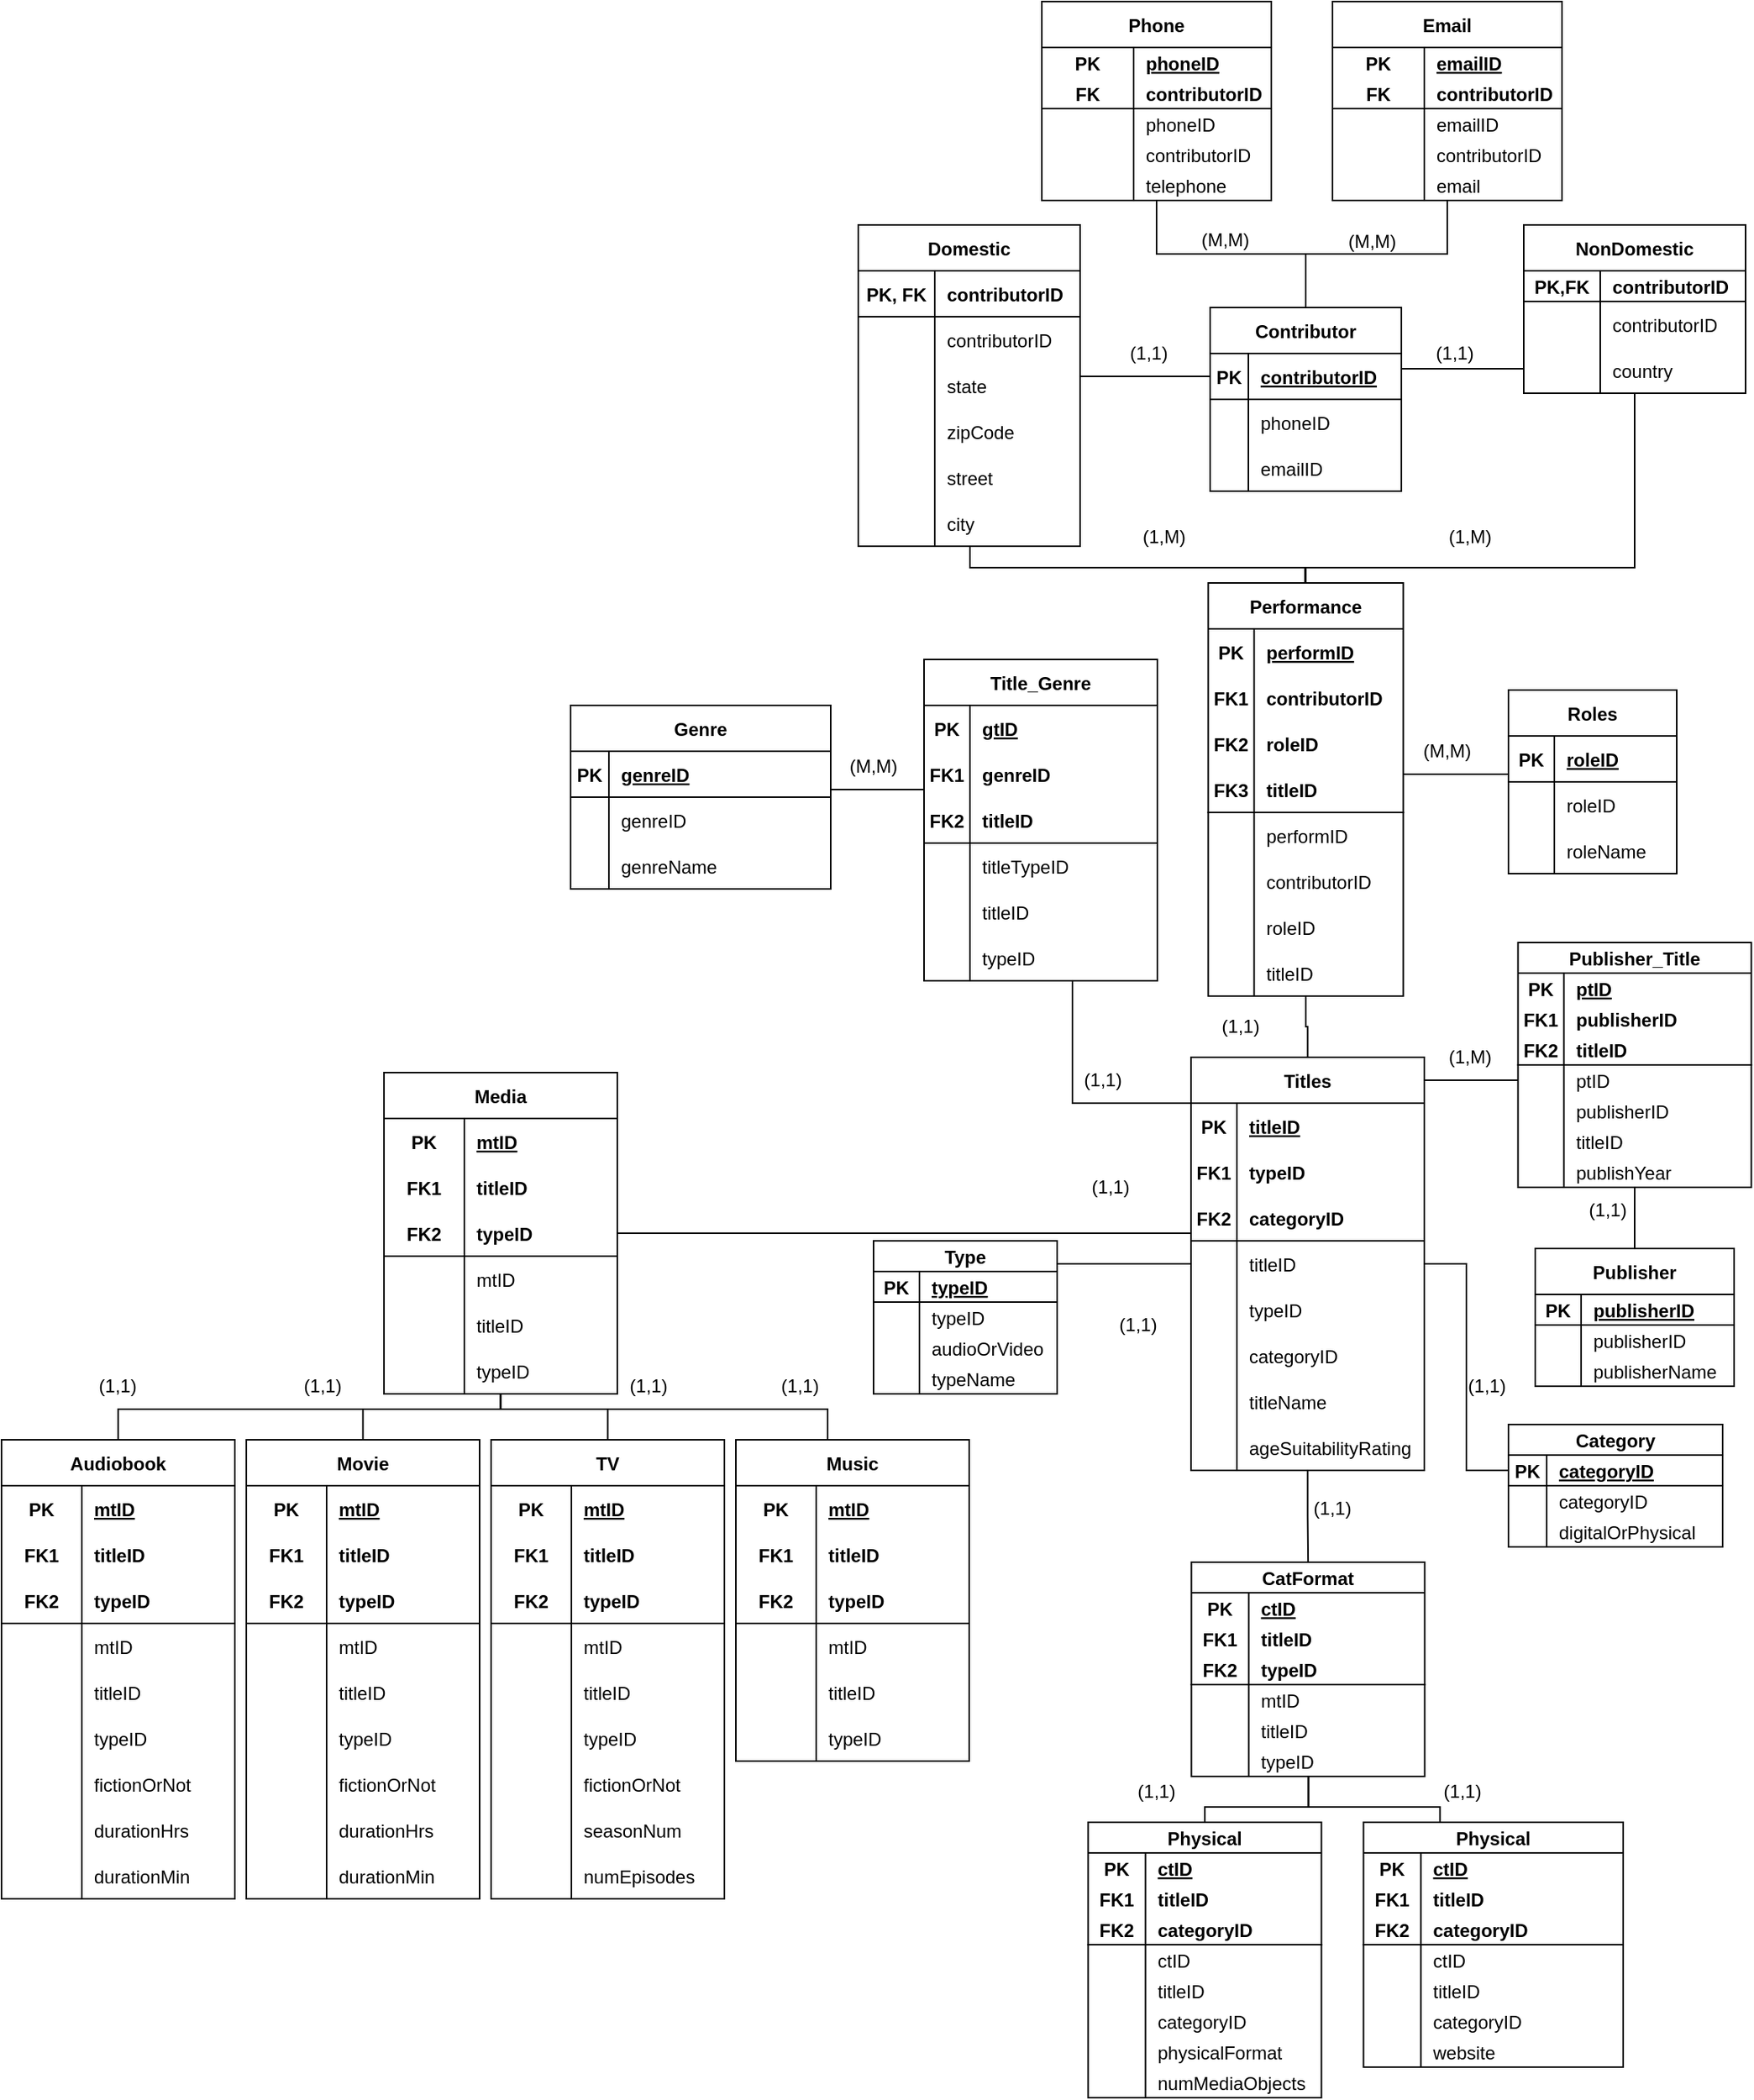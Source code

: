 <mxfile version="13.9.9" type="device"><diagram id="zg9qHS1XfoIsmiXFUSLi" name="Page-1"><mxGraphModel dx="2420" dy="3837" grid="1" gridSize="10" guides="1" tooltips="1" connect="1" arrows="1" fold="1" page="1" pageScale="1" pageWidth="850" pageHeight="1100" math="0" shadow="0"><root><mxCell id="0"/><mxCell id="1" parent="0"/><mxCell id="gjn92-nc4a93SI-m2WXf-1" style="edgeStyle=orthogonalEdgeStyle;rounded=0;orthogonalLoop=1;jettySize=auto;html=1;endArrow=none;endFill=0;" parent="1" source="gjn92-nc4a93SI-m2WXf-4" target="gjn92-nc4a93SI-m2WXf-34" edge="1"><mxGeometry relative="1" as="geometry"><Array as="points"><mxPoint x="620" y="240"/><mxPoint x="620" y="240"/></Array></mxGeometry></mxCell><mxCell id="gjn92-nc4a93SI-m2WXf-2" style="edgeStyle=orthogonalEdgeStyle;rounded=0;orthogonalLoop=1;jettySize=auto;html=1;endArrow=none;endFill=0;" parent="1" source="gjn92-nc4a93SI-m2WXf-4" target="gjn92-nc4a93SI-m2WXf-57" edge="1"><mxGeometry relative="1" as="geometry"/></mxCell><mxCell id="gjn92-nc4a93SI-m2WXf-3" style="edgeStyle=orthogonalEdgeStyle;rounded=0;orthogonalLoop=1;jettySize=auto;html=1;endArrow=none;endFill=0;" parent="1" source="gjn92-nc4a93SI-m2WXf-4" target="gjn92-nc4a93SI-m2WXf-73" edge="1"><mxGeometry relative="1" as="geometry"/></mxCell><mxCell id="gjn92-nc4a93SI-m2WXf-4" value="Contributor" style="shape=table;startSize=30;container=1;collapsible=1;childLayout=tableLayout;fixedRows=1;rowLines=0;fontStyle=1;align=center;resizeLast=1;" parent="1" vertex="1"><mxGeometry x="460" y="200" width="125" height="120" as="geometry"/></mxCell><mxCell id="gjn92-nc4a93SI-m2WXf-5" value="" style="shape=partialRectangle;collapsible=0;dropTarget=0;pointerEvents=0;fillColor=none;top=0;left=0;bottom=1;right=0;points=[[0,0.5],[1,0.5]];portConstraint=eastwest;" parent="gjn92-nc4a93SI-m2WXf-4" vertex="1"><mxGeometry y="30" width="125" height="30" as="geometry"/></mxCell><mxCell id="gjn92-nc4a93SI-m2WXf-6" value="PK" style="shape=partialRectangle;connectable=0;fillColor=none;top=0;left=0;bottom=0;right=0;fontStyle=1;overflow=hidden;" parent="gjn92-nc4a93SI-m2WXf-5" vertex="1"><mxGeometry width="25" height="30" as="geometry"/></mxCell><mxCell id="gjn92-nc4a93SI-m2WXf-7" value="contributorID" style="shape=partialRectangle;connectable=0;fillColor=none;top=0;left=0;bottom=0;right=0;align=left;spacingLeft=6;fontStyle=5;overflow=hidden;" parent="gjn92-nc4a93SI-m2WXf-5" vertex="1"><mxGeometry x="25" width="100" height="30" as="geometry"/></mxCell><mxCell id="gjn92-nc4a93SI-m2WXf-8" value="" style="shape=partialRectangle;collapsible=0;dropTarget=0;pointerEvents=0;fillColor=none;top=0;left=0;bottom=0;right=0;points=[[0,0.5],[1,0.5]];portConstraint=eastwest;" parent="gjn92-nc4a93SI-m2WXf-4" vertex="1"><mxGeometry y="60" width="125" height="30" as="geometry"/></mxCell><mxCell id="gjn92-nc4a93SI-m2WXf-9" value="" style="shape=partialRectangle;connectable=0;fillColor=none;top=0;left=0;bottom=0;right=0;editable=1;overflow=hidden;" parent="gjn92-nc4a93SI-m2WXf-8" vertex="1"><mxGeometry width="25" height="30" as="geometry"/></mxCell><mxCell id="gjn92-nc4a93SI-m2WXf-10" value="phoneID" style="shape=partialRectangle;connectable=0;fillColor=none;top=0;left=0;bottom=0;right=0;align=left;spacingLeft=6;overflow=hidden;" parent="gjn92-nc4a93SI-m2WXf-8" vertex="1"><mxGeometry x="25" width="100" height="30" as="geometry"/></mxCell><mxCell id="gjn92-nc4a93SI-m2WXf-11" value="" style="shape=partialRectangle;collapsible=0;dropTarget=0;pointerEvents=0;fillColor=none;top=0;left=0;bottom=0;right=0;points=[[0,0.5],[1,0.5]];portConstraint=eastwest;" parent="gjn92-nc4a93SI-m2WXf-4" vertex="1"><mxGeometry y="90" width="125" height="30" as="geometry"/></mxCell><mxCell id="gjn92-nc4a93SI-m2WXf-12" value="" style="shape=partialRectangle;connectable=0;fillColor=none;top=0;left=0;bottom=0;right=0;editable=1;overflow=hidden;" parent="gjn92-nc4a93SI-m2WXf-11" vertex="1"><mxGeometry width="25" height="30" as="geometry"/></mxCell><mxCell id="gjn92-nc4a93SI-m2WXf-13" value="emailID" style="shape=partialRectangle;connectable=0;fillColor=none;top=0;left=0;bottom=0;right=0;align=left;spacingLeft=6;overflow=hidden;" parent="gjn92-nc4a93SI-m2WXf-11" vertex="1"><mxGeometry x="25" width="100" height="30" as="geometry"/></mxCell><mxCell id="gjn92-nc4a93SI-m2WXf-14" value="Domestic" style="shape=table;startSize=30;container=1;collapsible=1;childLayout=tableLayout;fixedRows=1;rowLines=0;fontStyle=1;align=center;resizeLast=1;" parent="1" vertex="1"><mxGeometry x="230" y="146" width="145" height="210" as="geometry"/></mxCell><mxCell id="gjn92-nc4a93SI-m2WXf-15" value="" style="shape=partialRectangle;collapsible=0;dropTarget=0;pointerEvents=0;fillColor=none;top=0;left=0;bottom=1;right=0;points=[[0,0.5],[1,0.5]];portConstraint=eastwest;" parent="gjn92-nc4a93SI-m2WXf-14" vertex="1"><mxGeometry y="30" width="145" height="30" as="geometry"/></mxCell><mxCell id="gjn92-nc4a93SI-m2WXf-16" value="PK, FK" style="shape=partialRectangle;connectable=0;fillColor=none;top=0;left=0;bottom=0;right=0;fontStyle=1;overflow=hidden;" parent="gjn92-nc4a93SI-m2WXf-15" vertex="1"><mxGeometry width="50" height="30" as="geometry"/></mxCell><mxCell id="gjn92-nc4a93SI-m2WXf-17" value="contributorID" style="shape=partialRectangle;connectable=0;fillColor=none;top=0;left=0;bottom=0;right=0;align=left;spacingLeft=6;fontStyle=1;overflow=hidden;" parent="gjn92-nc4a93SI-m2WXf-15" vertex="1"><mxGeometry x="50" width="95" height="30" as="geometry"/></mxCell><mxCell id="gjn92-nc4a93SI-m2WXf-18" value="" style="shape=partialRectangle;collapsible=0;dropTarget=0;pointerEvents=0;fillColor=none;top=0;left=0;bottom=0;right=0;points=[[0,0.5],[1,0.5]];portConstraint=eastwest;" parent="gjn92-nc4a93SI-m2WXf-14" vertex="1"><mxGeometry y="60" width="145" height="30" as="geometry"/></mxCell><mxCell id="gjn92-nc4a93SI-m2WXf-19" value="" style="shape=partialRectangle;connectable=0;fillColor=none;top=0;left=0;bottom=0;right=0;editable=1;overflow=hidden;" parent="gjn92-nc4a93SI-m2WXf-18" vertex="1"><mxGeometry width="50" height="30" as="geometry"/></mxCell><mxCell id="gjn92-nc4a93SI-m2WXf-20" value="contributorID" style="shape=partialRectangle;connectable=0;fillColor=none;top=0;left=0;bottom=0;right=0;align=left;spacingLeft=6;overflow=hidden;" parent="gjn92-nc4a93SI-m2WXf-18" vertex="1"><mxGeometry x="50" width="95" height="30" as="geometry"/></mxCell><mxCell id="gjn92-nc4a93SI-m2WXf-21" value="" style="shape=partialRectangle;collapsible=0;dropTarget=0;pointerEvents=0;fillColor=none;top=0;left=0;bottom=0;right=0;points=[[0,0.5],[1,0.5]];portConstraint=eastwest;" parent="gjn92-nc4a93SI-m2WXf-14" vertex="1"><mxGeometry y="90" width="145" height="30" as="geometry"/></mxCell><mxCell id="gjn92-nc4a93SI-m2WXf-22" value="" style="shape=partialRectangle;connectable=0;fillColor=none;top=0;left=0;bottom=0;right=0;editable=1;overflow=hidden;" parent="gjn92-nc4a93SI-m2WXf-21" vertex="1"><mxGeometry width="50" height="30" as="geometry"/></mxCell><mxCell id="gjn92-nc4a93SI-m2WXf-23" value="state" style="shape=partialRectangle;connectable=0;fillColor=none;top=0;left=0;bottom=0;right=0;align=left;spacingLeft=6;overflow=hidden;" parent="gjn92-nc4a93SI-m2WXf-21" vertex="1"><mxGeometry x="50" width="95" height="30" as="geometry"/></mxCell><mxCell id="gjn92-nc4a93SI-m2WXf-24" value="" style="shape=partialRectangle;collapsible=0;dropTarget=0;pointerEvents=0;fillColor=none;top=0;left=0;bottom=0;right=0;points=[[0,0.5],[1,0.5]];portConstraint=eastwest;" parent="gjn92-nc4a93SI-m2WXf-14" vertex="1"><mxGeometry y="120" width="145" height="30" as="geometry"/></mxCell><mxCell id="gjn92-nc4a93SI-m2WXf-25" value="" style="shape=partialRectangle;connectable=0;fillColor=none;top=0;left=0;bottom=0;right=0;editable=1;overflow=hidden;" parent="gjn92-nc4a93SI-m2WXf-24" vertex="1"><mxGeometry width="50" height="30" as="geometry"/></mxCell><mxCell id="gjn92-nc4a93SI-m2WXf-26" value="zipCode" style="shape=partialRectangle;connectable=0;fillColor=none;top=0;left=0;bottom=0;right=0;align=left;spacingLeft=6;overflow=hidden;" parent="gjn92-nc4a93SI-m2WXf-24" vertex="1"><mxGeometry x="50" width="95" height="30" as="geometry"/></mxCell><mxCell id="gjn92-nc4a93SI-m2WXf-27" value="" style="shape=partialRectangle;collapsible=0;dropTarget=0;pointerEvents=0;fillColor=none;top=0;left=0;bottom=0;right=0;points=[[0,0.5],[1,0.5]];portConstraint=eastwest;" parent="gjn92-nc4a93SI-m2WXf-14" vertex="1"><mxGeometry y="150" width="145" height="30" as="geometry"/></mxCell><mxCell id="gjn92-nc4a93SI-m2WXf-28" value="" style="shape=partialRectangle;connectable=0;fillColor=none;top=0;left=0;bottom=0;right=0;editable=1;overflow=hidden;" parent="gjn92-nc4a93SI-m2WXf-27" vertex="1"><mxGeometry width="50" height="30" as="geometry"/></mxCell><mxCell id="gjn92-nc4a93SI-m2WXf-29" value="street" style="shape=partialRectangle;connectable=0;fillColor=none;top=0;left=0;bottom=0;right=0;align=left;spacingLeft=6;overflow=hidden;" parent="gjn92-nc4a93SI-m2WXf-27" vertex="1"><mxGeometry x="50" width="95" height="30" as="geometry"/></mxCell><mxCell id="gjn92-nc4a93SI-m2WXf-30" value="" style="shape=partialRectangle;collapsible=0;dropTarget=0;pointerEvents=0;fillColor=none;top=0;left=0;bottom=0;right=0;points=[[0,0.5],[1,0.5]];portConstraint=eastwest;" parent="gjn92-nc4a93SI-m2WXf-14" vertex="1"><mxGeometry y="180" width="145" height="30" as="geometry"/></mxCell><mxCell id="gjn92-nc4a93SI-m2WXf-31" value="" style="shape=partialRectangle;connectable=0;fillColor=none;top=0;left=0;bottom=0;right=0;editable=1;overflow=hidden;" parent="gjn92-nc4a93SI-m2WXf-30" vertex="1"><mxGeometry width="50" height="30" as="geometry"/></mxCell><mxCell id="gjn92-nc4a93SI-m2WXf-32" value="city" style="shape=partialRectangle;connectable=0;fillColor=none;top=0;left=0;bottom=0;right=0;align=left;spacingLeft=6;overflow=hidden;" parent="gjn92-nc4a93SI-m2WXf-30" vertex="1"><mxGeometry x="50" width="95" height="30" as="geometry"/></mxCell><mxCell id="gjn92-nc4a93SI-m2WXf-33" style="edgeStyle=orthogonalEdgeStyle;rounded=0;orthogonalLoop=1;jettySize=auto;html=1;endArrow=none;endFill=0;" parent="1" source="gjn92-nc4a93SI-m2WXf-34" target="gjn92-nc4a93SI-m2WXf-93" edge="1"><mxGeometry relative="1" as="geometry"><Array as="points"><mxPoint x="738" y="370"/><mxPoint x="522" y="370"/></Array></mxGeometry></mxCell><mxCell id="gjn92-nc4a93SI-m2WXf-34" value="NonDomestic" style="shape=table;startSize=30;container=1;collapsible=1;childLayout=tableLayout;fixedRows=1;rowLines=0;fontStyle=1;align=center;resizeLast=1;" parent="1" vertex="1"><mxGeometry x="665" y="146" width="145" height="110" as="geometry"/></mxCell><mxCell id="gjn92-nc4a93SI-m2WXf-35" value="" style="shape=partialRectangle;collapsible=0;dropTarget=0;pointerEvents=0;fillColor=none;top=0;left=0;bottom=1;right=0;points=[[0,0.5],[1,0.5]];portConstraint=eastwest;" parent="gjn92-nc4a93SI-m2WXf-34" vertex="1"><mxGeometry y="30" width="145" height="20" as="geometry"/></mxCell><mxCell id="gjn92-nc4a93SI-m2WXf-36" value="PK,FK" style="shape=partialRectangle;connectable=0;fillColor=none;top=0;left=0;bottom=0;right=0;fontStyle=1;overflow=hidden;" parent="gjn92-nc4a93SI-m2WXf-35" vertex="1"><mxGeometry width="50" height="20" as="geometry"/></mxCell><mxCell id="gjn92-nc4a93SI-m2WXf-37" value="contributorID" style="shape=partialRectangle;connectable=0;fillColor=none;top=0;left=0;bottom=0;right=0;align=left;spacingLeft=6;fontStyle=1;overflow=hidden;" parent="gjn92-nc4a93SI-m2WXf-35" vertex="1"><mxGeometry x="50" width="95" height="20" as="geometry"/></mxCell><mxCell id="gjn92-nc4a93SI-m2WXf-38" value="" style="shape=partialRectangle;collapsible=0;dropTarget=0;pointerEvents=0;fillColor=none;top=0;left=0;bottom=0;right=0;points=[[0,0.5],[1,0.5]];portConstraint=eastwest;" parent="gjn92-nc4a93SI-m2WXf-34" vertex="1"><mxGeometry y="50" width="145" height="30" as="geometry"/></mxCell><mxCell id="gjn92-nc4a93SI-m2WXf-39" value="" style="shape=partialRectangle;connectable=0;fillColor=none;top=0;left=0;bottom=0;right=0;editable=1;overflow=hidden;" parent="gjn92-nc4a93SI-m2WXf-38" vertex="1"><mxGeometry width="50" height="30" as="geometry"/></mxCell><mxCell id="gjn92-nc4a93SI-m2WXf-40" value="contributorID" style="shape=partialRectangle;connectable=0;fillColor=none;top=0;left=0;bottom=0;right=0;align=left;spacingLeft=6;overflow=hidden;" parent="gjn92-nc4a93SI-m2WXf-38" vertex="1"><mxGeometry x="50" width="95" height="30" as="geometry"/></mxCell><mxCell id="gjn92-nc4a93SI-m2WXf-41" value="" style="shape=partialRectangle;collapsible=0;dropTarget=0;pointerEvents=0;fillColor=none;top=0;left=0;bottom=0;right=0;points=[[0,0.5],[1,0.5]];portConstraint=eastwest;" parent="gjn92-nc4a93SI-m2WXf-34" vertex="1"><mxGeometry y="80" width="145" height="30" as="geometry"/></mxCell><mxCell id="gjn92-nc4a93SI-m2WXf-42" value="" style="shape=partialRectangle;connectable=0;fillColor=none;top=0;left=0;bottom=0;right=0;editable=1;overflow=hidden;" parent="gjn92-nc4a93SI-m2WXf-41" vertex="1"><mxGeometry width="50" height="30" as="geometry"/></mxCell><mxCell id="gjn92-nc4a93SI-m2WXf-43" value="country" style="shape=partialRectangle;connectable=0;fillColor=none;top=0;left=0;bottom=0;right=0;align=left;spacingLeft=6;overflow=hidden;" parent="gjn92-nc4a93SI-m2WXf-41" vertex="1"><mxGeometry x="50" width="95" height="30" as="geometry"/></mxCell><mxCell id="gjn92-nc4a93SI-m2WXf-44" style="edgeStyle=orthogonalEdgeStyle;rounded=0;orthogonalLoop=1;jettySize=auto;html=1;entryX=1;entryY=0.5;entryDx=0;entryDy=0;endArrow=none;endFill=0;" parent="1" source="gjn92-nc4a93SI-m2WXf-5" target="gjn92-nc4a93SI-m2WXf-15" edge="1"><mxGeometry relative="1" as="geometry"><Array as="points"><mxPoint x="375" y="245"/></Array></mxGeometry></mxCell><mxCell id="gjn92-nc4a93SI-m2WXf-45" value="(1,1)" style="text;html=1;strokeColor=none;fillColor=none;align=center;verticalAlign=middle;whiteSpace=wrap;rounded=0;" parent="1" vertex="1"><mxGeometry x="400" y="220" width="40" height="20" as="geometry"/></mxCell><mxCell id="gjn92-nc4a93SI-m2WXf-46" value="(1,1)" style="text;html=1;strokeColor=none;fillColor=none;align=center;verticalAlign=middle;whiteSpace=wrap;rounded=0;" parent="1" vertex="1"><mxGeometry x="600" y="220" width="40" height="20" as="geometry"/></mxCell><mxCell id="gjn92-nc4a93SI-m2WXf-47" value="Roles" style="shape=table;startSize=30;container=1;collapsible=1;childLayout=tableLayout;fixedRows=1;rowLines=0;fontStyle=1;align=center;resizeLast=1;" parent="1" vertex="1"><mxGeometry x="655" y="450" width="110" height="120" as="geometry"/></mxCell><mxCell id="gjn92-nc4a93SI-m2WXf-48" value="" style="shape=partialRectangle;collapsible=0;dropTarget=0;pointerEvents=0;fillColor=none;top=0;left=0;bottom=1;right=0;points=[[0,0.5],[1,0.5]];portConstraint=eastwest;" parent="gjn92-nc4a93SI-m2WXf-47" vertex="1"><mxGeometry y="30" width="110" height="30" as="geometry"/></mxCell><mxCell id="gjn92-nc4a93SI-m2WXf-49" value="PK" style="shape=partialRectangle;connectable=0;fillColor=none;top=0;left=0;bottom=0;right=0;fontStyle=1;overflow=hidden;" parent="gjn92-nc4a93SI-m2WXf-48" vertex="1"><mxGeometry width="30" height="30" as="geometry"/></mxCell><mxCell id="gjn92-nc4a93SI-m2WXf-50" value="roleID" style="shape=partialRectangle;connectable=0;fillColor=none;top=0;left=0;bottom=0;right=0;align=left;spacingLeft=6;fontStyle=5;overflow=hidden;" parent="gjn92-nc4a93SI-m2WXf-48" vertex="1"><mxGeometry x="30" width="80" height="30" as="geometry"/></mxCell><mxCell id="gjn92-nc4a93SI-m2WXf-51" value="" style="shape=partialRectangle;collapsible=0;dropTarget=0;pointerEvents=0;fillColor=none;top=0;left=0;bottom=0;right=0;points=[[0,0.5],[1,0.5]];portConstraint=eastwest;" parent="gjn92-nc4a93SI-m2WXf-47" vertex="1"><mxGeometry y="60" width="110" height="30" as="geometry"/></mxCell><mxCell id="gjn92-nc4a93SI-m2WXf-52" value="" style="shape=partialRectangle;connectable=0;fillColor=none;top=0;left=0;bottom=0;right=0;editable=1;overflow=hidden;" parent="gjn92-nc4a93SI-m2WXf-51" vertex="1"><mxGeometry width="30" height="30" as="geometry"/></mxCell><mxCell id="gjn92-nc4a93SI-m2WXf-53" value="roleID" style="shape=partialRectangle;connectable=0;fillColor=none;top=0;left=0;bottom=0;right=0;align=left;spacingLeft=6;overflow=hidden;" parent="gjn92-nc4a93SI-m2WXf-51" vertex="1"><mxGeometry x="30" width="80" height="30" as="geometry"/></mxCell><mxCell id="gjn92-nc4a93SI-m2WXf-54" value="" style="shape=partialRectangle;collapsible=0;dropTarget=0;pointerEvents=0;fillColor=none;top=0;left=0;bottom=0;right=0;points=[[0,0.5],[1,0.5]];portConstraint=eastwest;" parent="gjn92-nc4a93SI-m2WXf-47" vertex="1"><mxGeometry y="90" width="110" height="30" as="geometry"/></mxCell><mxCell id="gjn92-nc4a93SI-m2WXf-55" value="" style="shape=partialRectangle;connectable=0;fillColor=none;top=0;left=0;bottom=0;right=0;editable=1;overflow=hidden;" parent="gjn92-nc4a93SI-m2WXf-54" vertex="1"><mxGeometry width="30" height="30" as="geometry"/></mxCell><mxCell id="gjn92-nc4a93SI-m2WXf-56" value="roleName" style="shape=partialRectangle;connectable=0;fillColor=none;top=0;left=0;bottom=0;right=0;align=left;spacingLeft=6;overflow=hidden;" parent="gjn92-nc4a93SI-m2WXf-54" vertex="1"><mxGeometry x="30" width="80" height="30" as="geometry"/></mxCell><mxCell id="gjn92-nc4a93SI-m2WXf-57" value="Phone" style="shape=table;startSize=30;container=1;collapsible=1;childLayout=tableLayout;fixedRows=1;rowLines=0;fontStyle=1;align=center;resizeLast=1;" parent="1" vertex="1"><mxGeometry x="350" width="150" height="130" as="geometry"/></mxCell><mxCell id="gjn92-nc4a93SI-m2WXf-58" value="" style="shape=partialRectangle;collapsible=0;dropTarget=0;pointerEvents=0;fillColor=none;top=0;left=0;bottom=0;right=0;points=[[0,0.5],[1,0.5]];portConstraint=eastwest;" parent="gjn92-nc4a93SI-m2WXf-57" vertex="1"><mxGeometry y="30" width="150" height="20" as="geometry"/></mxCell><mxCell id="gjn92-nc4a93SI-m2WXf-59" value="PK" style="shape=partialRectangle;connectable=0;fillColor=none;top=0;left=0;bottom=0;right=0;fontStyle=1;overflow=hidden;" parent="gjn92-nc4a93SI-m2WXf-58" vertex="1"><mxGeometry width="60" height="20" as="geometry"/></mxCell><mxCell id="gjn92-nc4a93SI-m2WXf-60" value="phoneID" style="shape=partialRectangle;connectable=0;fillColor=none;top=0;left=0;bottom=0;right=0;align=left;spacingLeft=6;fontStyle=5;overflow=hidden;" parent="gjn92-nc4a93SI-m2WXf-58" vertex="1"><mxGeometry x="60" width="90" height="20" as="geometry"/></mxCell><mxCell id="gjn92-nc4a93SI-m2WXf-61" value="" style="shape=partialRectangle;collapsible=0;dropTarget=0;pointerEvents=0;fillColor=none;top=0;left=0;bottom=1;right=0;points=[[0,0.5],[1,0.5]];portConstraint=eastwest;" parent="gjn92-nc4a93SI-m2WXf-57" vertex="1"><mxGeometry y="50" width="150" height="20" as="geometry"/></mxCell><mxCell id="gjn92-nc4a93SI-m2WXf-62" value="FK" style="shape=partialRectangle;connectable=0;fillColor=none;top=0;left=0;bottom=0;right=0;fontStyle=1;overflow=hidden;" parent="gjn92-nc4a93SI-m2WXf-61" vertex="1"><mxGeometry width="60" height="20" as="geometry"/></mxCell><mxCell id="gjn92-nc4a93SI-m2WXf-63" value="contributorID" style="shape=partialRectangle;connectable=0;fillColor=none;top=0;left=0;bottom=0;right=0;align=left;spacingLeft=6;fontStyle=1;overflow=hidden;" parent="gjn92-nc4a93SI-m2WXf-61" vertex="1"><mxGeometry x="60" width="90" height="20" as="geometry"/></mxCell><mxCell id="gjn92-nc4a93SI-m2WXf-64" value="" style="shape=partialRectangle;collapsible=0;dropTarget=0;pointerEvents=0;fillColor=none;top=0;left=0;bottom=0;right=0;points=[[0,0.5],[1,0.5]];portConstraint=eastwest;" parent="gjn92-nc4a93SI-m2WXf-57" vertex="1"><mxGeometry y="70" width="150" height="20" as="geometry"/></mxCell><mxCell id="gjn92-nc4a93SI-m2WXf-65" value="" style="shape=partialRectangle;connectable=0;fillColor=none;top=0;left=0;bottom=0;right=0;editable=1;overflow=hidden;" parent="gjn92-nc4a93SI-m2WXf-64" vertex="1"><mxGeometry width="60" height="20" as="geometry"/></mxCell><mxCell id="gjn92-nc4a93SI-m2WXf-66" value="phoneID" style="shape=partialRectangle;connectable=0;fillColor=none;top=0;left=0;bottom=0;right=0;align=left;spacingLeft=6;overflow=hidden;" parent="gjn92-nc4a93SI-m2WXf-64" vertex="1"><mxGeometry x="60" width="90" height="20" as="geometry"/></mxCell><mxCell id="gjn92-nc4a93SI-m2WXf-67" value="" style="shape=partialRectangle;collapsible=0;dropTarget=0;pointerEvents=0;fillColor=none;top=0;left=0;bottom=0;right=0;points=[[0,0.5],[1,0.5]];portConstraint=eastwest;" parent="gjn92-nc4a93SI-m2WXf-57" vertex="1"><mxGeometry y="90" width="150" height="20" as="geometry"/></mxCell><mxCell id="gjn92-nc4a93SI-m2WXf-68" value="" style="shape=partialRectangle;connectable=0;fillColor=none;top=0;left=0;bottom=0;right=0;editable=1;overflow=hidden;" parent="gjn92-nc4a93SI-m2WXf-67" vertex="1"><mxGeometry width="60" height="20" as="geometry"/></mxCell><mxCell id="gjn92-nc4a93SI-m2WXf-69" value="contributorID" style="shape=partialRectangle;connectable=0;fillColor=none;top=0;left=0;bottom=0;right=0;align=left;spacingLeft=6;overflow=hidden;" parent="gjn92-nc4a93SI-m2WXf-67" vertex="1"><mxGeometry x="60" width="90" height="20" as="geometry"/></mxCell><mxCell id="gjn92-nc4a93SI-m2WXf-70" value="" style="shape=partialRectangle;collapsible=0;dropTarget=0;pointerEvents=0;fillColor=none;top=0;left=0;bottom=0;right=0;points=[[0,0.5],[1,0.5]];portConstraint=eastwest;" parent="gjn92-nc4a93SI-m2WXf-57" vertex="1"><mxGeometry y="110" width="150" height="20" as="geometry"/></mxCell><mxCell id="gjn92-nc4a93SI-m2WXf-71" value="" style="shape=partialRectangle;connectable=0;fillColor=none;top=0;left=0;bottom=0;right=0;editable=1;overflow=hidden;" parent="gjn92-nc4a93SI-m2WXf-70" vertex="1"><mxGeometry width="60" height="20" as="geometry"/></mxCell><mxCell id="gjn92-nc4a93SI-m2WXf-72" value="telephone" style="shape=partialRectangle;connectable=0;fillColor=none;top=0;left=0;bottom=0;right=0;align=left;spacingLeft=6;overflow=hidden;" parent="gjn92-nc4a93SI-m2WXf-70" vertex="1"><mxGeometry x="60" width="90" height="20" as="geometry"/></mxCell><mxCell id="gjn92-nc4a93SI-m2WXf-73" value="Email" style="shape=table;startSize=30;container=1;collapsible=1;childLayout=tableLayout;fixedRows=1;rowLines=0;fontStyle=1;align=center;resizeLast=1;" parent="1" vertex="1"><mxGeometry x="540" width="150" height="130" as="geometry"/></mxCell><mxCell id="gjn92-nc4a93SI-m2WXf-74" value="" style="shape=partialRectangle;collapsible=0;dropTarget=0;pointerEvents=0;fillColor=none;top=0;left=0;bottom=0;right=0;points=[[0,0.5],[1,0.5]];portConstraint=eastwest;" parent="gjn92-nc4a93SI-m2WXf-73" vertex="1"><mxGeometry y="30" width="150" height="20" as="geometry"/></mxCell><mxCell id="gjn92-nc4a93SI-m2WXf-75" value="PK" style="shape=partialRectangle;connectable=0;fillColor=none;top=0;left=0;bottom=0;right=0;fontStyle=1;overflow=hidden;" parent="gjn92-nc4a93SI-m2WXf-74" vertex="1"><mxGeometry width="60" height="20" as="geometry"/></mxCell><mxCell id="gjn92-nc4a93SI-m2WXf-76" value="emailID" style="shape=partialRectangle;connectable=0;fillColor=none;top=0;left=0;bottom=0;right=0;align=left;spacingLeft=6;fontStyle=5;overflow=hidden;" parent="gjn92-nc4a93SI-m2WXf-74" vertex="1"><mxGeometry x="60" width="90" height="20" as="geometry"/></mxCell><mxCell id="gjn92-nc4a93SI-m2WXf-77" value="" style="shape=partialRectangle;collapsible=0;dropTarget=0;pointerEvents=0;fillColor=none;top=0;left=0;bottom=1;right=0;points=[[0,0.5],[1,0.5]];portConstraint=eastwest;" parent="gjn92-nc4a93SI-m2WXf-73" vertex="1"><mxGeometry y="50" width="150" height="20" as="geometry"/></mxCell><mxCell id="gjn92-nc4a93SI-m2WXf-78" value="FK" style="shape=partialRectangle;connectable=0;fillColor=none;top=0;left=0;bottom=0;right=0;fontStyle=1;overflow=hidden;" parent="gjn92-nc4a93SI-m2WXf-77" vertex="1"><mxGeometry width="60" height="20" as="geometry"/></mxCell><mxCell id="gjn92-nc4a93SI-m2WXf-79" value="contributorID" style="shape=partialRectangle;connectable=0;fillColor=none;top=0;left=0;bottom=0;right=0;align=left;spacingLeft=6;fontStyle=1;overflow=hidden;" parent="gjn92-nc4a93SI-m2WXf-77" vertex="1"><mxGeometry x="60" width="90" height="20" as="geometry"/></mxCell><mxCell id="gjn92-nc4a93SI-m2WXf-80" value="" style="shape=partialRectangle;collapsible=0;dropTarget=0;pointerEvents=0;fillColor=none;top=0;left=0;bottom=0;right=0;points=[[0,0.5],[1,0.5]];portConstraint=eastwest;" parent="gjn92-nc4a93SI-m2WXf-73" vertex="1"><mxGeometry y="70" width="150" height="20" as="geometry"/></mxCell><mxCell id="gjn92-nc4a93SI-m2WXf-81" value="" style="shape=partialRectangle;connectable=0;fillColor=none;top=0;left=0;bottom=0;right=0;editable=1;overflow=hidden;" parent="gjn92-nc4a93SI-m2WXf-80" vertex="1"><mxGeometry width="60" height="20" as="geometry"/></mxCell><mxCell id="gjn92-nc4a93SI-m2WXf-82" value="emailID" style="shape=partialRectangle;connectable=0;fillColor=none;top=0;left=0;bottom=0;right=0;align=left;spacingLeft=6;overflow=hidden;" parent="gjn92-nc4a93SI-m2WXf-80" vertex="1"><mxGeometry x="60" width="90" height="20" as="geometry"/></mxCell><mxCell id="gjn92-nc4a93SI-m2WXf-83" value="" style="shape=partialRectangle;collapsible=0;dropTarget=0;pointerEvents=0;fillColor=none;top=0;left=0;bottom=0;right=0;points=[[0,0.5],[1,0.5]];portConstraint=eastwest;" parent="gjn92-nc4a93SI-m2WXf-73" vertex="1"><mxGeometry y="90" width="150" height="20" as="geometry"/></mxCell><mxCell id="gjn92-nc4a93SI-m2WXf-84" value="" style="shape=partialRectangle;connectable=0;fillColor=none;top=0;left=0;bottom=0;right=0;editable=1;overflow=hidden;" parent="gjn92-nc4a93SI-m2WXf-83" vertex="1"><mxGeometry width="60" height="20" as="geometry"/></mxCell><mxCell id="gjn92-nc4a93SI-m2WXf-85" value="contributorID" style="shape=partialRectangle;connectable=0;fillColor=none;top=0;left=0;bottom=0;right=0;align=left;spacingLeft=6;overflow=hidden;" parent="gjn92-nc4a93SI-m2WXf-83" vertex="1"><mxGeometry x="60" width="90" height="20" as="geometry"/></mxCell><mxCell id="gjn92-nc4a93SI-m2WXf-86" value="" style="shape=partialRectangle;collapsible=0;dropTarget=0;pointerEvents=0;fillColor=none;top=0;left=0;bottom=0;right=0;points=[[0,0.5],[1,0.5]];portConstraint=eastwest;" parent="gjn92-nc4a93SI-m2WXf-73" vertex="1"><mxGeometry y="110" width="150" height="20" as="geometry"/></mxCell><mxCell id="gjn92-nc4a93SI-m2WXf-87" value="" style="shape=partialRectangle;connectable=0;fillColor=none;top=0;left=0;bottom=0;right=0;editable=1;overflow=hidden;" parent="gjn92-nc4a93SI-m2WXf-86" vertex="1"><mxGeometry width="60" height="20" as="geometry"/></mxCell><mxCell id="gjn92-nc4a93SI-m2WXf-88" value="email" style="shape=partialRectangle;connectable=0;fillColor=none;top=0;left=0;bottom=0;right=0;align=left;spacingLeft=6;overflow=hidden;" parent="gjn92-nc4a93SI-m2WXf-86" vertex="1"><mxGeometry x="60" width="90" height="20" as="geometry"/></mxCell><mxCell id="gjn92-nc4a93SI-m2WXf-89" value="(M,M)" style="text;html=1;strokeColor=none;fillColor=none;align=center;verticalAlign=middle;whiteSpace=wrap;rounded=0;" parent="1" vertex="1"><mxGeometry x="450" y="146" width="40" height="20" as="geometry"/></mxCell><mxCell id="gjn92-nc4a93SI-m2WXf-90" value="(M,M)" style="text;html=1;strokeColor=none;fillColor=none;align=center;verticalAlign=middle;whiteSpace=wrap;rounded=0;" parent="1" vertex="1"><mxGeometry x="546.25" y="147" width="40" height="20" as="geometry"/></mxCell><mxCell id="gjn92-nc4a93SI-m2WXf-92" style="edgeStyle=orthogonalEdgeStyle;rounded=0;orthogonalLoop=1;jettySize=auto;html=1;endArrow=none;endFill=0;" parent="1" source="gjn92-nc4a93SI-m2WXf-93" target="gjn92-nc4a93SI-m2WXf-30" edge="1"><mxGeometry relative="1" as="geometry"><Array as="points"><mxPoint x="522" y="370"/><mxPoint x="303" y="370"/></Array></mxGeometry></mxCell><mxCell id="gjn92-nc4a93SI-m2WXf-617" style="edgeStyle=orthogonalEdgeStyle;rounded=0;orthogonalLoop=1;jettySize=auto;html=1;endArrow=none;endFill=0;" parent="1" source="gjn92-nc4a93SI-m2WXf-93" target="gjn92-nc4a93SI-m2WXf-1091" edge="1"><mxGeometry relative="1" as="geometry"><mxPoint x="522.75" y="690" as="targetPoint"/></mxGeometry></mxCell><mxCell id="gjn92-nc4a93SI-m2WXf-93" value="Performance" style="shape=table;startSize=30;container=1;collapsible=1;childLayout=tableLayout;fixedRows=1;rowLines=0;fontStyle=1;align=center;resizeLast=1;" parent="1" vertex="1"><mxGeometry x="458.75" y="380" width="127.5" height="270" as="geometry"/></mxCell><mxCell id="gjn92-nc4a93SI-m2WXf-94" value="" style="shape=partialRectangle;collapsible=0;dropTarget=0;pointerEvents=0;fillColor=none;top=0;left=0;bottom=0;right=0;points=[[0,0.5],[1,0.5]];portConstraint=eastwest;" parent="gjn92-nc4a93SI-m2WXf-93" vertex="1"><mxGeometry y="30" width="127.5" height="30" as="geometry"/></mxCell><mxCell id="gjn92-nc4a93SI-m2WXf-95" value="PK" style="shape=partialRectangle;connectable=0;fillColor=none;top=0;left=0;bottom=0;right=0;fontStyle=1;overflow=hidden;" parent="gjn92-nc4a93SI-m2WXf-94" vertex="1"><mxGeometry width="30" height="30" as="geometry"/></mxCell><mxCell id="gjn92-nc4a93SI-m2WXf-96" value="performID" style="shape=partialRectangle;connectable=0;fillColor=none;top=0;left=0;bottom=0;right=0;align=left;spacingLeft=6;fontStyle=5;overflow=hidden;" parent="gjn92-nc4a93SI-m2WXf-94" vertex="1"><mxGeometry x="30" width="97.5" height="30" as="geometry"/></mxCell><mxCell id="gjn92-nc4a93SI-m2WXf-97" value="" style="shape=partialRectangle;collapsible=0;dropTarget=0;pointerEvents=0;fillColor=none;top=0;left=0;bottom=0;right=0;points=[[0,0.5],[1,0.5]];portConstraint=eastwest;" parent="gjn92-nc4a93SI-m2WXf-93" vertex="1"><mxGeometry y="60" width="127.5" height="30" as="geometry"/></mxCell><mxCell id="gjn92-nc4a93SI-m2WXf-98" value="FK1" style="shape=partialRectangle;connectable=0;fillColor=none;top=0;left=0;bottom=0;right=0;editable=1;overflow=hidden;fontStyle=1" parent="gjn92-nc4a93SI-m2WXf-97" vertex="1"><mxGeometry width="30" height="30" as="geometry"/></mxCell><mxCell id="gjn92-nc4a93SI-m2WXf-99" value="contributorID" style="shape=partialRectangle;connectable=0;fillColor=none;top=0;left=0;bottom=0;right=0;align=left;spacingLeft=6;overflow=hidden;fontStyle=1" parent="gjn92-nc4a93SI-m2WXf-97" vertex="1"><mxGeometry x="30" width="97.5" height="30" as="geometry"/></mxCell><mxCell id="gjn92-nc4a93SI-m2WXf-100" value="" style="shape=partialRectangle;collapsible=0;dropTarget=0;pointerEvents=0;fillColor=none;top=0;left=0;bottom=0;right=0;points=[[0,0.5],[1,0.5]];portConstraint=eastwest;" parent="gjn92-nc4a93SI-m2WXf-93" vertex="1"><mxGeometry y="90" width="127.5" height="30" as="geometry"/></mxCell><mxCell id="gjn92-nc4a93SI-m2WXf-101" value="FK2" style="shape=partialRectangle;connectable=0;fillColor=none;top=0;left=0;bottom=0;right=0;editable=1;overflow=hidden;fontStyle=1" parent="gjn92-nc4a93SI-m2WXf-100" vertex="1"><mxGeometry width="30" height="30" as="geometry"/></mxCell><mxCell id="gjn92-nc4a93SI-m2WXf-102" value="roleID" style="shape=partialRectangle;connectable=0;fillColor=none;top=0;left=0;bottom=0;right=0;align=left;spacingLeft=6;overflow=hidden;fontStyle=1" parent="gjn92-nc4a93SI-m2WXf-100" vertex="1"><mxGeometry x="30" width="97.5" height="30" as="geometry"/></mxCell><mxCell id="gjn92-nc4a93SI-m2WXf-103" value="" style="shape=partialRectangle;collapsible=0;dropTarget=0;pointerEvents=0;fillColor=none;top=0;left=0;bottom=1;right=0;points=[[0,0.5],[1,0.5]];portConstraint=eastwest;" parent="gjn92-nc4a93SI-m2WXf-93" vertex="1"><mxGeometry y="120" width="127.5" height="30" as="geometry"/></mxCell><mxCell id="gjn92-nc4a93SI-m2WXf-104" value="FK3" style="shape=partialRectangle;connectable=0;fillColor=none;top=0;left=0;bottom=0;right=0;fontStyle=1;overflow=hidden;" parent="gjn92-nc4a93SI-m2WXf-103" vertex="1"><mxGeometry width="30" height="30" as="geometry"/></mxCell><mxCell id="gjn92-nc4a93SI-m2WXf-105" value="titleID" style="shape=partialRectangle;connectable=0;fillColor=none;top=0;left=0;bottom=0;right=0;align=left;spacingLeft=6;fontStyle=1;overflow=hidden;" parent="gjn92-nc4a93SI-m2WXf-103" vertex="1"><mxGeometry x="30" width="97.5" height="30" as="geometry"/></mxCell><mxCell id="gjn92-nc4a93SI-m2WXf-106" value="" style="shape=partialRectangle;collapsible=0;dropTarget=0;pointerEvents=0;fillColor=none;top=0;left=0;bottom=0;right=0;points=[[0,0.5],[1,0.5]];portConstraint=eastwest;" parent="gjn92-nc4a93SI-m2WXf-93" vertex="1"><mxGeometry y="150" width="127.5" height="30" as="geometry"/></mxCell><mxCell id="gjn92-nc4a93SI-m2WXf-107" value="" style="shape=partialRectangle;connectable=0;fillColor=none;top=0;left=0;bottom=0;right=0;editable=1;overflow=hidden;" parent="gjn92-nc4a93SI-m2WXf-106" vertex="1"><mxGeometry width="30" height="30" as="geometry"/></mxCell><mxCell id="gjn92-nc4a93SI-m2WXf-108" value="performID" style="shape=partialRectangle;connectable=0;fillColor=none;top=0;left=0;bottom=0;right=0;align=left;spacingLeft=6;overflow=hidden;" parent="gjn92-nc4a93SI-m2WXf-106" vertex="1"><mxGeometry x="30" width="97.5" height="30" as="geometry"/></mxCell><mxCell id="gjn92-nc4a93SI-m2WXf-109" value="" style="shape=partialRectangle;collapsible=0;dropTarget=0;pointerEvents=0;fillColor=none;top=0;left=0;bottom=0;right=0;points=[[0,0.5],[1,0.5]];portConstraint=eastwest;" parent="gjn92-nc4a93SI-m2WXf-93" vertex="1"><mxGeometry y="180" width="127.5" height="30" as="geometry"/></mxCell><mxCell id="gjn92-nc4a93SI-m2WXf-110" value="" style="shape=partialRectangle;connectable=0;fillColor=none;top=0;left=0;bottom=0;right=0;editable=1;overflow=hidden;" parent="gjn92-nc4a93SI-m2WXf-109" vertex="1"><mxGeometry width="30" height="30" as="geometry"/></mxCell><mxCell id="gjn92-nc4a93SI-m2WXf-111" value="contributorID" style="shape=partialRectangle;connectable=0;fillColor=none;top=0;left=0;bottom=0;right=0;align=left;spacingLeft=6;overflow=hidden;" parent="gjn92-nc4a93SI-m2WXf-109" vertex="1"><mxGeometry x="30" width="97.5" height="30" as="geometry"/></mxCell><mxCell id="gjn92-nc4a93SI-m2WXf-112" value="" style="shape=partialRectangle;collapsible=0;dropTarget=0;pointerEvents=0;fillColor=none;top=0;left=0;bottom=0;right=0;points=[[0,0.5],[1,0.5]];portConstraint=eastwest;" parent="gjn92-nc4a93SI-m2WXf-93" vertex="1"><mxGeometry y="210" width="127.5" height="30" as="geometry"/></mxCell><mxCell id="gjn92-nc4a93SI-m2WXf-113" value="" style="shape=partialRectangle;connectable=0;fillColor=none;top=0;left=0;bottom=0;right=0;editable=1;overflow=hidden;" parent="gjn92-nc4a93SI-m2WXf-112" vertex="1"><mxGeometry width="30" height="30" as="geometry"/></mxCell><mxCell id="gjn92-nc4a93SI-m2WXf-114" value="roleID" style="shape=partialRectangle;connectable=0;fillColor=none;top=0;left=0;bottom=0;right=0;align=left;spacingLeft=6;overflow=hidden;" parent="gjn92-nc4a93SI-m2WXf-112" vertex="1"><mxGeometry x="30" width="97.5" height="30" as="geometry"/></mxCell><mxCell id="gjn92-nc4a93SI-m2WXf-115" value="" style="shape=partialRectangle;collapsible=0;dropTarget=0;pointerEvents=0;fillColor=none;top=0;left=0;bottom=0;right=0;points=[[0,0.5],[1,0.5]];portConstraint=eastwest;" parent="gjn92-nc4a93SI-m2WXf-93" vertex="1"><mxGeometry y="240" width="127.5" height="30" as="geometry"/></mxCell><mxCell id="gjn92-nc4a93SI-m2WXf-116" value="" style="shape=partialRectangle;connectable=0;fillColor=none;top=0;left=0;bottom=0;right=0;editable=1;overflow=hidden;" parent="gjn92-nc4a93SI-m2WXf-115" vertex="1"><mxGeometry width="30" height="30" as="geometry"/></mxCell><mxCell id="gjn92-nc4a93SI-m2WXf-117" value="titleID" style="shape=partialRectangle;connectable=0;fillColor=none;top=0;left=0;bottom=0;right=0;align=left;spacingLeft=6;overflow=hidden;" parent="gjn92-nc4a93SI-m2WXf-115" vertex="1"><mxGeometry x="30" width="97.5" height="30" as="geometry"/></mxCell><mxCell id="gjn92-nc4a93SI-m2WXf-118" style="edgeStyle=orthogonalEdgeStyle;rounded=0;orthogonalLoop=1;jettySize=auto;html=1;endArrow=none;endFill=0;" parent="1" source="gjn92-nc4a93SI-m2WXf-48" target="gjn92-nc4a93SI-m2WXf-93" edge="1"><mxGeometry relative="1" as="geometry"><Array as="points"><mxPoint x="620" y="505"/><mxPoint x="620" y="505"/></Array></mxGeometry></mxCell><mxCell id="gjn92-nc4a93SI-m2WXf-120" value="(M,M)" style="text;html=1;strokeColor=none;fillColor=none;align=center;verticalAlign=middle;whiteSpace=wrap;rounded=0;" parent="1" vertex="1"><mxGeometry x="595" y="480" width="40" height="20" as="geometry"/></mxCell><mxCell id="gjn92-nc4a93SI-m2WXf-121" value="(1,1)" style="text;html=1;strokeColor=none;fillColor=none;align=center;verticalAlign=middle;whiteSpace=wrap;rounded=0;" parent="1" vertex="1"><mxGeometry x="460" y="660" width="40" height="20" as="geometry"/></mxCell><mxCell id="gjn92-nc4a93SI-m2WXf-122" style="edgeStyle=orthogonalEdgeStyle;rounded=0;orthogonalLoop=1;jettySize=auto;html=1;endArrow=none;endFill=0;" parent="1" source="gjn92-nc4a93SI-m2WXf-123" target="gjn92-nc4a93SI-m2WXf-415" edge="1"><mxGeometry relative="1" as="geometry"/></mxCell><mxCell id="gjn92-nc4a93SI-m2WXf-123" value="Publisher" style="shape=table;startSize=30;container=1;collapsible=1;childLayout=tableLayout;fixedRows=1;rowLines=0;fontStyle=1;align=center;resizeLast=1;" parent="1" vertex="1"><mxGeometry x="672.5" y="815" width="130" height="90" as="geometry"/></mxCell><mxCell id="gjn92-nc4a93SI-m2WXf-124" value="" style="shape=partialRectangle;collapsible=0;dropTarget=0;pointerEvents=0;fillColor=none;top=0;left=0;bottom=1;right=0;points=[[0,0.5],[1,0.5]];portConstraint=eastwest;" parent="gjn92-nc4a93SI-m2WXf-123" vertex="1"><mxGeometry y="30" width="130" height="20" as="geometry"/></mxCell><mxCell id="gjn92-nc4a93SI-m2WXf-125" value="PK" style="shape=partialRectangle;connectable=0;fillColor=none;top=0;left=0;bottom=0;right=0;fontStyle=1;overflow=hidden;" parent="gjn92-nc4a93SI-m2WXf-124" vertex="1"><mxGeometry width="30" height="20" as="geometry"/></mxCell><mxCell id="gjn92-nc4a93SI-m2WXf-126" value="publisherID" style="shape=partialRectangle;connectable=0;fillColor=none;top=0;left=0;bottom=0;right=0;align=left;spacingLeft=6;fontStyle=5;overflow=hidden;" parent="gjn92-nc4a93SI-m2WXf-124" vertex="1"><mxGeometry x="30" width="100" height="20" as="geometry"/></mxCell><mxCell id="gjn92-nc4a93SI-m2WXf-127" value="" style="shape=partialRectangle;collapsible=0;dropTarget=0;pointerEvents=0;fillColor=none;top=0;left=0;bottom=0;right=0;points=[[0,0.5],[1,0.5]];portConstraint=eastwest;" parent="gjn92-nc4a93SI-m2WXf-123" vertex="1"><mxGeometry y="50" width="130" height="20" as="geometry"/></mxCell><mxCell id="gjn92-nc4a93SI-m2WXf-128" value="" style="shape=partialRectangle;connectable=0;fillColor=none;top=0;left=0;bottom=0;right=0;editable=1;overflow=hidden;" parent="gjn92-nc4a93SI-m2WXf-127" vertex="1"><mxGeometry width="30" height="20" as="geometry"/></mxCell><mxCell id="gjn92-nc4a93SI-m2WXf-129" value="publisherID" style="shape=partialRectangle;connectable=0;fillColor=none;top=0;left=0;bottom=0;right=0;align=left;spacingLeft=6;overflow=hidden;" parent="gjn92-nc4a93SI-m2WXf-127" vertex="1"><mxGeometry x="30" width="100" height="20" as="geometry"/></mxCell><mxCell id="gjn92-nc4a93SI-m2WXf-130" value="" style="shape=partialRectangle;collapsible=0;dropTarget=0;pointerEvents=0;fillColor=none;top=0;left=0;bottom=0;right=0;points=[[0,0.5],[1,0.5]];portConstraint=eastwest;" parent="gjn92-nc4a93SI-m2WXf-123" vertex="1"><mxGeometry y="70" width="130" height="20" as="geometry"/></mxCell><mxCell id="gjn92-nc4a93SI-m2WXf-131" value="" style="shape=partialRectangle;connectable=0;fillColor=none;top=0;left=0;bottom=0;right=0;editable=1;overflow=hidden;" parent="gjn92-nc4a93SI-m2WXf-130" vertex="1"><mxGeometry width="30" height="20" as="geometry"/></mxCell><mxCell id="gjn92-nc4a93SI-m2WXf-132" value="publisherName" style="shape=partialRectangle;connectable=0;fillColor=none;top=0;left=0;bottom=0;right=0;align=left;spacingLeft=6;overflow=hidden;" parent="gjn92-nc4a93SI-m2WXf-130" vertex="1"><mxGeometry x="30" width="100" height="20" as="geometry"/></mxCell><mxCell id="gjn92-nc4a93SI-m2WXf-143" value="(1,M)" style="text;html=1;strokeColor=none;fillColor=none;align=center;verticalAlign=middle;whiteSpace=wrap;rounded=0;" parent="1" vertex="1"><mxGeometry x="610" y="680" width="40" height="20" as="geometry"/></mxCell><mxCell id="gjn92-nc4a93SI-m2WXf-373" value="Category" style="shape=table;startSize=20;container=1;collapsible=1;childLayout=tableLayout;fixedRows=1;rowLines=0;fontStyle=1;align=center;resizeLast=1;" parent="1" vertex="1"><mxGeometry x="655" y="930" width="140" height="80" as="geometry"/></mxCell><mxCell id="gjn92-nc4a93SI-m2WXf-374" value="" style="shape=partialRectangle;collapsible=0;dropTarget=0;pointerEvents=0;fillColor=none;top=0;left=0;bottom=1;right=0;points=[[0,0.5],[1,0.5]];portConstraint=eastwest;" parent="gjn92-nc4a93SI-m2WXf-373" vertex="1"><mxGeometry y="20" width="140" height="20" as="geometry"/></mxCell><mxCell id="gjn92-nc4a93SI-m2WXf-375" value="PK" style="shape=partialRectangle;connectable=0;fillColor=none;top=0;left=0;bottom=0;right=0;fontStyle=1;overflow=hidden;" parent="gjn92-nc4a93SI-m2WXf-374" vertex="1"><mxGeometry width="25" height="20" as="geometry"/></mxCell><mxCell id="gjn92-nc4a93SI-m2WXf-376" value="categoryID" style="shape=partialRectangle;connectable=0;fillColor=none;top=0;left=0;bottom=0;right=0;align=left;spacingLeft=6;fontStyle=5;overflow=hidden;" parent="gjn92-nc4a93SI-m2WXf-374" vertex="1"><mxGeometry x="25" width="115" height="20" as="geometry"/></mxCell><mxCell id="gjn92-nc4a93SI-m2WXf-377" value="" style="shape=partialRectangle;collapsible=0;dropTarget=0;pointerEvents=0;fillColor=none;top=0;left=0;bottom=0;right=0;points=[[0,0.5],[1,0.5]];portConstraint=eastwest;" parent="gjn92-nc4a93SI-m2WXf-373" vertex="1"><mxGeometry y="40" width="140" height="20" as="geometry"/></mxCell><mxCell id="gjn92-nc4a93SI-m2WXf-378" value="" style="shape=partialRectangle;connectable=0;fillColor=none;top=0;left=0;bottom=0;right=0;editable=1;overflow=hidden;" parent="gjn92-nc4a93SI-m2WXf-377" vertex="1"><mxGeometry width="25" height="20" as="geometry"/></mxCell><mxCell id="gjn92-nc4a93SI-m2WXf-379" value="categoryID" style="shape=partialRectangle;connectable=0;fillColor=none;top=0;left=0;bottom=0;right=0;align=left;spacingLeft=6;overflow=hidden;" parent="gjn92-nc4a93SI-m2WXf-377" vertex="1"><mxGeometry x="25" width="115" height="20" as="geometry"/></mxCell><mxCell id="gjn92-nc4a93SI-m2WXf-380" value="" style="shape=partialRectangle;collapsible=0;dropTarget=0;pointerEvents=0;fillColor=none;top=0;left=0;bottom=0;right=0;points=[[0,0.5],[1,0.5]];portConstraint=eastwest;" parent="gjn92-nc4a93SI-m2WXf-373" vertex="1"><mxGeometry y="60" width="140" height="20" as="geometry"/></mxCell><mxCell id="gjn92-nc4a93SI-m2WXf-381" value="" style="shape=partialRectangle;connectable=0;fillColor=none;top=0;left=0;bottom=0;right=0;editable=1;overflow=hidden;" parent="gjn92-nc4a93SI-m2WXf-380" vertex="1"><mxGeometry width="25" height="20" as="geometry"/></mxCell><mxCell id="gjn92-nc4a93SI-m2WXf-382" value="digitalOrPhysical" style="shape=partialRectangle;connectable=0;fillColor=none;top=0;left=0;bottom=0;right=0;align=left;spacingLeft=6;overflow=hidden;" parent="gjn92-nc4a93SI-m2WXf-380" vertex="1"><mxGeometry x="25" width="115" height="20" as="geometry"/></mxCell><mxCell id="gjn92-nc4a93SI-m2WXf-411" value="(1,1)" style="text;html=1;strokeColor=none;fillColor=none;align=center;verticalAlign=middle;whiteSpace=wrap;rounded=0;" parent="1" vertex="1"><mxGeometry x="605.25" y="1160" width="40" height="20" as="geometry"/></mxCell><mxCell id="gjn92-nc4a93SI-m2WXf-415" value="Publisher_Title" style="shape=table;startSize=20;container=1;collapsible=1;childLayout=tableLayout;fixedRows=1;rowLines=0;fontStyle=1;align=center;resizeLast=1;" parent="1" vertex="1"><mxGeometry x="661.25" y="615" width="152.5" height="160" as="geometry"/></mxCell><mxCell id="gjn92-nc4a93SI-m2WXf-416" value="" style="shape=partialRectangle;collapsible=0;dropTarget=0;pointerEvents=0;fillColor=none;top=0;left=0;bottom=0;right=0;points=[[0,0.5],[1,0.5]];portConstraint=eastwest;" parent="gjn92-nc4a93SI-m2WXf-415" vertex="1"><mxGeometry y="20" width="152.5" height="20" as="geometry"/></mxCell><mxCell id="gjn92-nc4a93SI-m2WXf-417" value="PK" style="shape=partialRectangle;connectable=0;fillColor=none;top=0;left=0;bottom=0;right=0;fontStyle=1;overflow=hidden;" parent="gjn92-nc4a93SI-m2WXf-416" vertex="1"><mxGeometry width="30" height="20" as="geometry"/></mxCell><mxCell id="gjn92-nc4a93SI-m2WXf-418" value="ptID" style="shape=partialRectangle;connectable=0;fillColor=none;top=0;left=0;bottom=0;right=0;align=left;spacingLeft=6;fontStyle=5;overflow=hidden;" parent="gjn92-nc4a93SI-m2WXf-416" vertex="1"><mxGeometry x="30" width="122.5" height="20" as="geometry"/></mxCell><mxCell id="gjn92-nc4a93SI-m2WXf-419" value="" style="shape=partialRectangle;collapsible=0;dropTarget=0;pointerEvents=0;fillColor=none;top=0;left=0;bottom=0;right=0;points=[[0,0.5],[1,0.5]];portConstraint=eastwest;" parent="gjn92-nc4a93SI-m2WXf-415" vertex="1"><mxGeometry y="40" width="152.5" height="20" as="geometry"/></mxCell><mxCell id="gjn92-nc4a93SI-m2WXf-420" value="FK1" style="shape=partialRectangle;connectable=0;fillColor=none;top=0;left=0;bottom=0;right=0;editable=1;overflow=hidden;fontStyle=1" parent="gjn92-nc4a93SI-m2WXf-419" vertex="1"><mxGeometry width="30" height="20" as="geometry"/></mxCell><mxCell id="gjn92-nc4a93SI-m2WXf-421" value="publisherID" style="shape=partialRectangle;connectable=0;fillColor=none;top=0;left=0;bottom=0;right=0;align=left;spacingLeft=6;overflow=hidden;fontStyle=1" parent="gjn92-nc4a93SI-m2WXf-419" vertex="1"><mxGeometry x="30" width="122.5" height="20" as="geometry"/></mxCell><mxCell id="gjn92-nc4a93SI-m2WXf-422" value="" style="shape=partialRectangle;collapsible=0;dropTarget=0;pointerEvents=0;fillColor=none;top=0;left=0;bottom=1;right=0;points=[[0,0.5],[1,0.5]];portConstraint=eastwest;" parent="gjn92-nc4a93SI-m2WXf-415" vertex="1"><mxGeometry y="60" width="152.5" height="20" as="geometry"/></mxCell><mxCell id="gjn92-nc4a93SI-m2WXf-423" value="FK2" style="shape=partialRectangle;connectable=0;fillColor=none;top=0;left=0;bottom=0;right=0;fontStyle=1;overflow=hidden;" parent="gjn92-nc4a93SI-m2WXf-422" vertex="1"><mxGeometry width="30" height="20" as="geometry"/></mxCell><mxCell id="gjn92-nc4a93SI-m2WXf-424" value="titleID" style="shape=partialRectangle;connectable=0;fillColor=none;top=0;left=0;bottom=0;right=0;align=left;spacingLeft=6;fontStyle=1;overflow=hidden;" parent="gjn92-nc4a93SI-m2WXf-422" vertex="1"><mxGeometry x="30" width="122.5" height="20" as="geometry"/></mxCell><mxCell id="gjn92-nc4a93SI-m2WXf-425" value="" style="shape=partialRectangle;collapsible=0;dropTarget=0;pointerEvents=0;fillColor=none;top=0;left=0;bottom=0;right=0;points=[[0,0.5],[1,0.5]];portConstraint=eastwest;" parent="gjn92-nc4a93SI-m2WXf-415" vertex="1"><mxGeometry y="80" width="152.5" height="20" as="geometry"/></mxCell><mxCell id="gjn92-nc4a93SI-m2WXf-426" value="" style="shape=partialRectangle;connectable=0;fillColor=none;top=0;left=0;bottom=0;right=0;editable=1;overflow=hidden;" parent="gjn92-nc4a93SI-m2WXf-425" vertex="1"><mxGeometry width="30" height="20" as="geometry"/></mxCell><mxCell id="gjn92-nc4a93SI-m2WXf-427" value="ptID" style="shape=partialRectangle;connectable=0;fillColor=none;top=0;left=0;bottom=0;right=0;align=left;spacingLeft=6;overflow=hidden;" parent="gjn92-nc4a93SI-m2WXf-425" vertex="1"><mxGeometry x="30" width="122.5" height="20" as="geometry"/></mxCell><mxCell id="gjn92-nc4a93SI-m2WXf-428" value="" style="shape=partialRectangle;collapsible=0;dropTarget=0;pointerEvents=0;fillColor=none;top=0;left=0;bottom=0;right=0;points=[[0,0.5],[1,0.5]];portConstraint=eastwest;" parent="gjn92-nc4a93SI-m2WXf-415" vertex="1"><mxGeometry y="100" width="152.5" height="20" as="geometry"/></mxCell><mxCell id="gjn92-nc4a93SI-m2WXf-429" value="" style="shape=partialRectangle;connectable=0;fillColor=none;top=0;left=0;bottom=0;right=0;editable=1;overflow=hidden;" parent="gjn92-nc4a93SI-m2WXf-428" vertex="1"><mxGeometry width="30" height="20" as="geometry"/></mxCell><mxCell id="gjn92-nc4a93SI-m2WXf-430" value="publisherID" style="shape=partialRectangle;connectable=0;fillColor=none;top=0;left=0;bottom=0;right=0;align=left;spacingLeft=6;overflow=hidden;" parent="gjn92-nc4a93SI-m2WXf-428" vertex="1"><mxGeometry x="30" width="122.5" height="20" as="geometry"/></mxCell><mxCell id="gjn92-nc4a93SI-m2WXf-431" value="" style="shape=partialRectangle;collapsible=0;dropTarget=0;pointerEvents=0;fillColor=none;top=0;left=0;bottom=0;right=0;points=[[0,0.5],[1,0.5]];portConstraint=eastwest;" parent="gjn92-nc4a93SI-m2WXf-415" vertex="1"><mxGeometry y="120" width="152.5" height="20" as="geometry"/></mxCell><mxCell id="gjn92-nc4a93SI-m2WXf-432" value="" style="shape=partialRectangle;connectable=0;fillColor=none;top=0;left=0;bottom=0;right=0;editable=1;overflow=hidden;" parent="gjn92-nc4a93SI-m2WXf-431" vertex="1"><mxGeometry width="30" height="20" as="geometry"/></mxCell><mxCell id="gjn92-nc4a93SI-m2WXf-433" value="titleID" style="shape=partialRectangle;connectable=0;fillColor=none;top=0;left=0;bottom=0;right=0;align=left;spacingLeft=6;overflow=hidden;" parent="gjn92-nc4a93SI-m2WXf-431" vertex="1"><mxGeometry x="30" width="122.5" height="20" as="geometry"/></mxCell><mxCell id="gjn92-nc4a93SI-m2WXf-434" value="" style="shape=partialRectangle;collapsible=0;dropTarget=0;pointerEvents=0;fillColor=none;top=0;left=0;bottom=0;right=0;points=[[0,0.5],[1,0.5]];portConstraint=eastwest;" parent="gjn92-nc4a93SI-m2WXf-415" vertex="1"><mxGeometry y="140" width="152.5" height="20" as="geometry"/></mxCell><mxCell id="gjn92-nc4a93SI-m2WXf-435" value="" style="shape=partialRectangle;connectable=0;fillColor=none;top=0;left=0;bottom=0;right=0;editable=1;overflow=hidden;" parent="gjn92-nc4a93SI-m2WXf-434" vertex="1"><mxGeometry width="30" height="20" as="geometry"/></mxCell><mxCell id="gjn92-nc4a93SI-m2WXf-436" value="publishYear" style="shape=partialRectangle;connectable=0;fillColor=none;top=0;left=0;bottom=0;right=0;align=left;spacingLeft=6;overflow=hidden;" parent="gjn92-nc4a93SI-m2WXf-434" vertex="1"><mxGeometry x="30" width="122.5" height="20" as="geometry"/></mxCell><mxCell id="gjn92-nc4a93SI-m2WXf-437" value="(1,1)" style="text;html=1;strokeColor=none;fillColor=none;align=center;verticalAlign=middle;whiteSpace=wrap;rounded=0;" parent="1" vertex="1"><mxGeometry x="700" y="780" width="40" height="20" as="geometry"/></mxCell><mxCell id="gjn92-nc4a93SI-m2WXf-439" value="Genre" style="shape=table;startSize=30;container=1;collapsible=1;childLayout=tableLayout;fixedRows=1;rowLines=0;fontStyle=1;align=center;resizeLast=1;" parent="1" vertex="1"><mxGeometry x="42" y="460" width="170" height="120" as="geometry"/></mxCell><mxCell id="gjn92-nc4a93SI-m2WXf-440" value="" style="shape=partialRectangle;collapsible=0;dropTarget=0;pointerEvents=0;fillColor=none;top=0;left=0;bottom=1;right=0;points=[[0,0.5],[1,0.5]];portConstraint=eastwest;" parent="gjn92-nc4a93SI-m2WXf-439" vertex="1"><mxGeometry y="30" width="170" height="30" as="geometry"/></mxCell><mxCell id="gjn92-nc4a93SI-m2WXf-441" value="PK" style="shape=partialRectangle;connectable=0;fillColor=none;top=0;left=0;bottom=0;right=0;fontStyle=1;overflow=hidden;" parent="gjn92-nc4a93SI-m2WXf-440" vertex="1"><mxGeometry width="25" height="30" as="geometry"/></mxCell><mxCell id="gjn92-nc4a93SI-m2WXf-442" value="genreID" style="shape=partialRectangle;connectable=0;fillColor=none;top=0;left=0;bottom=0;right=0;align=left;spacingLeft=6;fontStyle=5;overflow=hidden;" parent="gjn92-nc4a93SI-m2WXf-440" vertex="1"><mxGeometry x="25" width="145" height="30" as="geometry"/></mxCell><mxCell id="gjn92-nc4a93SI-m2WXf-443" value="" style="shape=partialRectangle;collapsible=0;dropTarget=0;pointerEvents=0;fillColor=none;top=0;left=0;bottom=0;right=0;points=[[0,0.5],[1,0.5]];portConstraint=eastwest;" parent="gjn92-nc4a93SI-m2WXf-439" vertex="1"><mxGeometry y="60" width="170" height="30" as="geometry"/></mxCell><mxCell id="gjn92-nc4a93SI-m2WXf-444" value="" style="shape=partialRectangle;connectable=0;fillColor=none;top=0;left=0;bottom=0;right=0;editable=1;overflow=hidden;" parent="gjn92-nc4a93SI-m2WXf-443" vertex="1"><mxGeometry width="25" height="30" as="geometry"/></mxCell><mxCell id="gjn92-nc4a93SI-m2WXf-445" value="genreID" style="shape=partialRectangle;connectable=0;fillColor=none;top=0;left=0;bottom=0;right=0;align=left;spacingLeft=6;overflow=hidden;" parent="gjn92-nc4a93SI-m2WXf-443" vertex="1"><mxGeometry x="25" width="145" height="30" as="geometry"/></mxCell><mxCell id="gjn92-nc4a93SI-m2WXf-474" value="" style="shape=partialRectangle;collapsible=0;dropTarget=0;pointerEvents=0;fillColor=none;top=0;left=0;bottom=0;right=0;points=[[0,0.5],[1,0.5]];portConstraint=eastwest;" parent="gjn92-nc4a93SI-m2WXf-439" vertex="1"><mxGeometry y="90" width="170" height="30" as="geometry"/></mxCell><mxCell id="gjn92-nc4a93SI-m2WXf-475" value="" style="shape=partialRectangle;connectable=0;fillColor=none;top=0;left=0;bottom=0;right=0;editable=1;overflow=hidden;" parent="gjn92-nc4a93SI-m2WXf-474" vertex="1"><mxGeometry width="25" height="30" as="geometry"/></mxCell><mxCell id="gjn92-nc4a93SI-m2WXf-476" value="genreName" style="shape=partialRectangle;connectable=0;fillColor=none;top=0;left=0;bottom=0;right=0;align=left;spacingLeft=6;overflow=hidden;" parent="gjn92-nc4a93SI-m2WXf-474" vertex="1"><mxGeometry x="25" width="145" height="30" as="geometry"/></mxCell><mxCell id="gjn92-nc4a93SI-m2WXf-524" value="(1,1)" style="text;html=1;strokeColor=none;fillColor=none;align=center;verticalAlign=middle;whiteSpace=wrap;rounded=0;" parent="1" vertex="1"><mxGeometry x="392.5" y="855" width="40" height="20" as="geometry"/></mxCell><mxCell id="gjn92-nc4a93SI-m2WXf-638" style="edgeStyle=orthogonalEdgeStyle;rounded=0;orthogonalLoop=1;jettySize=auto;html=1;endArrow=none;endFill=0;" parent="1" source="gjn92-nc4a93SI-m2WXf-553" target="gjn92-nc4a93SI-m2WXf-439" edge="1"><mxGeometry relative="1" as="geometry"><Array as="points"><mxPoint x="230" y="515"/><mxPoint x="230" y="515"/></Array></mxGeometry></mxCell><mxCell id="gjn92-nc4a93SI-m2WXf-553" value="Title_Genre" style="shape=table;startSize=30;container=1;collapsible=1;childLayout=tableLayout;fixedRows=1;rowLines=0;fontStyle=1;align=center;resizeLast=1;" parent="1" vertex="1"><mxGeometry x="273" y="430" width="152.5" height="210" as="geometry"/></mxCell><mxCell id="gjn92-nc4a93SI-m2WXf-554" value="" style="shape=partialRectangle;collapsible=0;dropTarget=0;pointerEvents=0;fillColor=none;top=0;left=0;bottom=0;right=0;points=[[0,0.5],[1,0.5]];portConstraint=eastwest;" parent="gjn92-nc4a93SI-m2WXf-553" vertex="1"><mxGeometry y="30" width="152.5" height="30" as="geometry"/></mxCell><mxCell id="gjn92-nc4a93SI-m2WXf-555" value="PK" style="shape=partialRectangle;connectable=0;fillColor=none;top=0;left=0;bottom=0;right=0;fontStyle=1;overflow=hidden;" parent="gjn92-nc4a93SI-m2WXf-554" vertex="1"><mxGeometry width="30" height="30" as="geometry"/></mxCell><mxCell id="gjn92-nc4a93SI-m2WXf-556" value="gtID" style="shape=partialRectangle;connectable=0;fillColor=none;top=0;left=0;bottom=0;right=0;align=left;spacingLeft=6;fontStyle=5;overflow=hidden;" parent="gjn92-nc4a93SI-m2WXf-554" vertex="1"><mxGeometry x="30" width="122.5" height="30" as="geometry"/></mxCell><mxCell id="gjn92-nc4a93SI-m2WXf-557" value="" style="shape=partialRectangle;collapsible=0;dropTarget=0;pointerEvents=0;fillColor=none;top=0;left=0;bottom=0;right=0;points=[[0,0.5],[1,0.5]];portConstraint=eastwest;" parent="gjn92-nc4a93SI-m2WXf-553" vertex="1"><mxGeometry y="60" width="152.5" height="30" as="geometry"/></mxCell><mxCell id="gjn92-nc4a93SI-m2WXf-558" value="FK1" style="shape=partialRectangle;connectable=0;fillColor=none;top=0;left=0;bottom=0;right=0;editable=1;overflow=hidden;fontStyle=1" parent="gjn92-nc4a93SI-m2WXf-557" vertex="1"><mxGeometry width="30" height="30" as="geometry"/></mxCell><mxCell id="gjn92-nc4a93SI-m2WXf-559" value="genreID" style="shape=partialRectangle;connectable=0;fillColor=none;top=0;left=0;bottom=0;right=0;align=left;spacingLeft=6;overflow=hidden;fontStyle=1" parent="gjn92-nc4a93SI-m2WXf-557" vertex="1"><mxGeometry x="30" width="122.5" height="30" as="geometry"/></mxCell><mxCell id="gjn92-nc4a93SI-m2WXf-560" value="" style="shape=partialRectangle;collapsible=0;dropTarget=0;pointerEvents=0;fillColor=none;top=0;left=0;bottom=1;right=0;points=[[0,0.5],[1,0.5]];portConstraint=eastwest;" parent="gjn92-nc4a93SI-m2WXf-553" vertex="1"><mxGeometry y="90" width="152.5" height="30" as="geometry"/></mxCell><mxCell id="gjn92-nc4a93SI-m2WXf-561" value="FK2" style="shape=partialRectangle;connectable=0;fillColor=none;top=0;left=0;bottom=0;right=0;fontStyle=1;overflow=hidden;" parent="gjn92-nc4a93SI-m2WXf-560" vertex="1"><mxGeometry width="30" height="30" as="geometry"/></mxCell><mxCell id="gjn92-nc4a93SI-m2WXf-562" value="titleID" style="shape=partialRectangle;connectable=0;fillColor=none;top=0;left=0;bottom=0;right=0;align=left;spacingLeft=6;fontStyle=1;overflow=hidden;" parent="gjn92-nc4a93SI-m2WXf-560" vertex="1"><mxGeometry x="30" width="122.5" height="30" as="geometry"/></mxCell><mxCell id="gjn92-nc4a93SI-m2WXf-563" value="" style="shape=partialRectangle;collapsible=0;dropTarget=0;pointerEvents=0;fillColor=none;top=0;left=0;bottom=0;right=0;points=[[0,0.5],[1,0.5]];portConstraint=eastwest;" parent="gjn92-nc4a93SI-m2WXf-553" vertex="1"><mxGeometry y="120" width="152.5" height="30" as="geometry"/></mxCell><mxCell id="gjn92-nc4a93SI-m2WXf-564" value="" style="shape=partialRectangle;connectable=0;fillColor=none;top=0;left=0;bottom=0;right=0;editable=1;overflow=hidden;" parent="gjn92-nc4a93SI-m2WXf-563" vertex="1"><mxGeometry width="30" height="30" as="geometry"/></mxCell><mxCell id="gjn92-nc4a93SI-m2WXf-565" value="titleTypeID" style="shape=partialRectangle;connectable=0;fillColor=none;top=0;left=0;bottom=0;right=0;align=left;spacingLeft=6;overflow=hidden;" parent="gjn92-nc4a93SI-m2WXf-563" vertex="1"><mxGeometry x="30" width="122.5" height="30" as="geometry"/></mxCell><mxCell id="gjn92-nc4a93SI-m2WXf-566" value="" style="shape=partialRectangle;collapsible=0;dropTarget=0;pointerEvents=0;fillColor=none;top=0;left=0;bottom=0;right=0;points=[[0,0.5],[1,0.5]];portConstraint=eastwest;" parent="gjn92-nc4a93SI-m2WXf-553" vertex="1"><mxGeometry y="150" width="152.5" height="30" as="geometry"/></mxCell><mxCell id="gjn92-nc4a93SI-m2WXf-567" value="" style="shape=partialRectangle;connectable=0;fillColor=none;top=0;left=0;bottom=0;right=0;editable=1;overflow=hidden;" parent="gjn92-nc4a93SI-m2WXf-566" vertex="1"><mxGeometry width="30" height="30" as="geometry"/></mxCell><mxCell id="gjn92-nc4a93SI-m2WXf-568" value="titleID" style="shape=partialRectangle;connectable=0;fillColor=none;top=0;left=0;bottom=0;right=0;align=left;spacingLeft=6;overflow=hidden;" parent="gjn92-nc4a93SI-m2WXf-566" vertex="1"><mxGeometry x="30" width="122.5" height="30" as="geometry"/></mxCell><mxCell id="gjn92-nc4a93SI-m2WXf-569" value="" style="shape=partialRectangle;collapsible=0;dropTarget=0;pointerEvents=0;fillColor=none;top=0;left=0;bottom=0;right=0;points=[[0,0.5],[1,0.5]];portConstraint=eastwest;" parent="gjn92-nc4a93SI-m2WXf-553" vertex="1"><mxGeometry y="180" width="152.5" height="30" as="geometry"/></mxCell><mxCell id="gjn92-nc4a93SI-m2WXf-570" value="" style="shape=partialRectangle;connectable=0;fillColor=none;top=0;left=0;bottom=0;right=0;editable=1;overflow=hidden;" parent="gjn92-nc4a93SI-m2WXf-569" vertex="1"><mxGeometry width="30" height="30" as="geometry"/></mxCell><mxCell id="gjn92-nc4a93SI-m2WXf-571" value="typeID" style="shape=partialRectangle;connectable=0;fillColor=none;top=0;left=0;bottom=0;right=0;align=left;spacingLeft=6;overflow=hidden;" parent="gjn92-nc4a93SI-m2WXf-569" vertex="1"><mxGeometry x="30" width="122.5" height="30" as="geometry"/></mxCell><mxCell id="gjn92-nc4a93SI-m2WXf-578" value="(M,M)" style="text;html=1;strokeColor=none;fillColor=none;align=center;verticalAlign=middle;whiteSpace=wrap;rounded=0;" parent="1" vertex="1"><mxGeometry x="220" y="490" width="40" height="20" as="geometry"/></mxCell><mxCell id="gjn92-nc4a93SI-m2WXf-898" style="edgeStyle=orthogonalEdgeStyle;rounded=0;orthogonalLoop=1;jettySize=auto;html=1;endArrow=none;endFill=0;" parent="1" source="gjn92-nc4a93SI-m2WXf-1091" target="gjn92-nc4a93SI-m2WXf-863" edge="1"><mxGeometry relative="1" as="geometry"><mxPoint x="446.5" y="830" as="sourcePoint"/><Array as="points"><mxPoint x="380" y="825"/><mxPoint x="380" y="825"/></Array></mxGeometry></mxCell><mxCell id="gjn92-nc4a93SI-m2WXf-625" style="edgeStyle=orthogonalEdgeStyle;rounded=0;orthogonalLoop=1;jettySize=auto;html=1;endArrow=none;endFill=0;" parent="1" source="gjn92-nc4a93SI-m2WXf-1091" target="gjn92-nc4a93SI-m2WXf-553" edge="1"><mxGeometry relative="1" as="geometry"><mxPoint x="446.5" y="720" as="sourcePoint"/><Array as="points"><mxPoint x="370" y="720"/></Array></mxGeometry></mxCell><mxCell id="gjn92-nc4a93SI-m2WXf-626" value="(1,1)" style="text;html=1;strokeColor=none;fillColor=none;align=center;verticalAlign=middle;whiteSpace=wrap;rounded=0;" parent="1" vertex="1"><mxGeometry x="370" y="695" width="40" height="20" as="geometry"/></mxCell><mxCell id="gjn92-nc4a93SI-m2WXf-628" value="(1,M)" style="text;html=1;strokeColor=none;fillColor=none;align=center;verticalAlign=middle;whiteSpace=wrap;rounded=0;" parent="1" vertex="1"><mxGeometry x="410" y="340" width="40" height="20" as="geometry"/></mxCell><mxCell id="gjn92-nc4a93SI-m2WXf-629" value="(1,M)" style="text;html=1;strokeColor=none;fillColor=none;align=center;verticalAlign=middle;whiteSpace=wrap;rounded=0;" parent="1" vertex="1"><mxGeometry x="610" y="340" width="40" height="20" as="geometry"/></mxCell><mxCell id="gjn92-nc4a93SI-m2WXf-632" value="(1,1)" style="text;html=1;strokeColor=none;fillColor=none;align=center;verticalAlign=middle;whiteSpace=wrap;rounded=0;" parent="1" vertex="1"><mxGeometry x="405.25" y="1160" width="40" height="20" as="geometry"/></mxCell><mxCell id="gjn92-nc4a93SI-m2WXf-640" style="edgeStyle=orthogonalEdgeStyle;rounded=0;orthogonalLoop=1;jettySize=auto;html=1;endArrow=none;endFill=0;" parent="1" source="gjn92-nc4a93SI-m2WXf-425" target="gjn92-nc4a93SI-m2WXf-1091" edge="1"><mxGeometry relative="1" as="geometry"><mxPoint x="599" y="705" as="targetPoint"/><Array as="points"><mxPoint x="610" y="705"/><mxPoint x="610" y="705"/></Array></mxGeometry></mxCell><mxCell id="gjn92-nc4a93SI-m2WXf-1076" style="edgeStyle=orthogonalEdgeStyle;rounded=0;orthogonalLoop=1;jettySize=auto;html=1;endArrow=none;endFill=0;" parent="1" source="gjn92-nc4a93SI-m2WXf-659" target="gjn92-nc4a93SI-m2WXf-930" edge="1"><mxGeometry relative="1" as="geometry"><Array as="points"><mxPoint x="210" y="920"/><mxPoint x="-4" y="920"/></Array></mxGeometry></mxCell><mxCell id="gjn92-nc4a93SI-m2WXf-659" value="Music" style="shape=table;startSize=30;container=1;collapsible=1;childLayout=tableLayout;fixedRows=1;rowLines=0;fontStyle=1;align=center;resizeLast=1;" parent="1" vertex="1"><mxGeometry x="150" y="940" width="152.5" height="210" as="geometry"/></mxCell><mxCell id="gjn92-nc4a93SI-m2WXf-899" value="" style="shape=partialRectangle;collapsible=0;dropTarget=0;pointerEvents=0;fillColor=none;top=0;left=0;bottom=0;right=0;points=[[0,0.5],[1,0.5]];portConstraint=eastwest;" parent="gjn92-nc4a93SI-m2WXf-659" vertex="1"><mxGeometry y="30" width="152.5" height="30" as="geometry"/></mxCell><mxCell id="gjn92-nc4a93SI-m2WXf-900" value="PK" style="shape=partialRectangle;connectable=0;fillColor=none;top=0;left=0;bottom=0;right=0;fontStyle=1;overflow=hidden;" parent="gjn92-nc4a93SI-m2WXf-899" vertex="1"><mxGeometry width="52.5" height="30" as="geometry"/></mxCell><mxCell id="gjn92-nc4a93SI-m2WXf-901" value="mtID" style="shape=partialRectangle;connectable=0;fillColor=none;top=0;left=0;bottom=0;right=0;align=left;spacingLeft=6;fontStyle=5;overflow=hidden;" parent="gjn92-nc4a93SI-m2WXf-899" vertex="1"><mxGeometry x="52.5" width="100" height="30" as="geometry"/></mxCell><mxCell id="gjn92-nc4a93SI-m2WXf-660" value="" style="shape=partialRectangle;collapsible=0;dropTarget=0;pointerEvents=0;fillColor=none;top=0;left=0;bottom=0;right=0;points=[[0,0.5],[1,0.5]];portConstraint=eastwest;" parent="gjn92-nc4a93SI-m2WXf-659" vertex="1"><mxGeometry y="60" width="152.5" height="30" as="geometry"/></mxCell><mxCell id="gjn92-nc4a93SI-m2WXf-661" value="FK1" style="shape=partialRectangle;connectable=0;fillColor=none;top=0;left=0;bottom=0;right=0;fontStyle=1;overflow=hidden;" parent="gjn92-nc4a93SI-m2WXf-660" vertex="1"><mxGeometry width="52.5" height="30" as="geometry"/></mxCell><mxCell id="gjn92-nc4a93SI-m2WXf-662" value="titleID" style="shape=partialRectangle;connectable=0;fillColor=none;top=0;left=0;bottom=0;right=0;align=left;spacingLeft=6;fontStyle=1;overflow=hidden;" parent="gjn92-nc4a93SI-m2WXf-660" vertex="1"><mxGeometry x="52.5" width="100" height="30" as="geometry"/></mxCell><mxCell id="gjn92-nc4a93SI-m2WXf-666" value="" style="shape=partialRectangle;collapsible=0;dropTarget=0;pointerEvents=0;fillColor=none;top=0;left=0;bottom=1;right=0;points=[[0,0.5],[1,0.5]];portConstraint=eastwest;" parent="gjn92-nc4a93SI-m2WXf-659" vertex="1"><mxGeometry y="90" width="152.5" height="30" as="geometry"/></mxCell><mxCell id="gjn92-nc4a93SI-m2WXf-667" value="FK2" style="shape=partialRectangle;connectable=0;fillColor=none;top=0;left=0;bottom=0;right=0;fontStyle=1;overflow=hidden;" parent="gjn92-nc4a93SI-m2WXf-666" vertex="1"><mxGeometry width="52.5" height="30" as="geometry"/></mxCell><mxCell id="gjn92-nc4a93SI-m2WXf-668" value="typeID" style="shape=partialRectangle;connectable=0;fillColor=none;top=0;left=0;bottom=0;right=0;align=left;spacingLeft=6;fontStyle=1;overflow=hidden;" parent="gjn92-nc4a93SI-m2WXf-666" vertex="1"><mxGeometry x="52.5" width="100" height="30" as="geometry"/></mxCell><mxCell id="gjn92-nc4a93SI-m2WXf-669" value="" style="shape=partialRectangle;collapsible=0;dropTarget=0;pointerEvents=0;fillColor=none;top=0;left=0;bottom=0;right=0;points=[[0,0.5],[1,0.5]];portConstraint=eastwest;" parent="gjn92-nc4a93SI-m2WXf-659" vertex="1"><mxGeometry y="120" width="152.5" height="30" as="geometry"/></mxCell><mxCell id="gjn92-nc4a93SI-m2WXf-670" value="" style="shape=partialRectangle;connectable=0;fillColor=none;top=0;left=0;bottom=0;right=0;editable=1;overflow=hidden;" parent="gjn92-nc4a93SI-m2WXf-669" vertex="1"><mxGeometry width="52.5" height="30" as="geometry"/></mxCell><mxCell id="gjn92-nc4a93SI-m2WXf-671" value="mtID" style="shape=partialRectangle;connectable=0;fillColor=none;top=0;left=0;bottom=0;right=0;align=left;spacingLeft=6;overflow=hidden;" parent="gjn92-nc4a93SI-m2WXf-669" vertex="1"><mxGeometry x="52.5" width="100" height="30" as="geometry"/></mxCell><mxCell id="gjn92-nc4a93SI-m2WXf-672" value="" style="shape=partialRectangle;collapsible=0;dropTarget=0;pointerEvents=0;fillColor=none;top=0;left=0;bottom=0;right=0;points=[[0,0.5],[1,0.5]];portConstraint=eastwest;" parent="gjn92-nc4a93SI-m2WXf-659" vertex="1"><mxGeometry y="150" width="152.5" height="30" as="geometry"/></mxCell><mxCell id="gjn92-nc4a93SI-m2WXf-673" value="" style="shape=partialRectangle;connectable=0;fillColor=none;top=0;left=0;bottom=0;right=0;editable=1;overflow=hidden;" parent="gjn92-nc4a93SI-m2WXf-672" vertex="1"><mxGeometry width="52.5" height="30" as="geometry"/></mxCell><mxCell id="gjn92-nc4a93SI-m2WXf-674" value="titleID" style="shape=partialRectangle;connectable=0;fillColor=none;top=0;left=0;bottom=0;right=0;align=left;spacingLeft=6;overflow=hidden;" parent="gjn92-nc4a93SI-m2WXf-672" vertex="1"><mxGeometry x="52.5" width="100" height="30" as="geometry"/></mxCell><mxCell id="gjn92-nc4a93SI-m2WXf-902" value="" style="shape=partialRectangle;collapsible=0;dropTarget=0;pointerEvents=0;fillColor=none;top=0;left=0;bottom=0;right=0;points=[[0,0.5],[1,0.5]];portConstraint=eastwest;" parent="gjn92-nc4a93SI-m2WXf-659" vertex="1"><mxGeometry y="180" width="152.5" height="30" as="geometry"/></mxCell><mxCell id="gjn92-nc4a93SI-m2WXf-903" value="" style="shape=partialRectangle;connectable=0;fillColor=none;top=0;left=0;bottom=0;right=0;editable=1;overflow=hidden;" parent="gjn92-nc4a93SI-m2WXf-902" vertex="1"><mxGeometry width="52.5" height="30" as="geometry"/></mxCell><mxCell id="gjn92-nc4a93SI-m2WXf-904" value="typeID" style="shape=partialRectangle;connectable=0;fillColor=none;top=0;left=0;bottom=0;right=0;align=left;spacingLeft=6;overflow=hidden;" parent="gjn92-nc4a93SI-m2WXf-902" vertex="1"><mxGeometry x="52.5" width="100" height="30" as="geometry"/></mxCell><mxCell id="gjn92-nc4a93SI-m2WXf-863" value="Type" style="shape=table;startSize=20;container=1;collapsible=1;childLayout=tableLayout;fixedRows=1;rowLines=0;fontStyle=1;align=center;resizeLast=1;" parent="1" vertex="1"><mxGeometry x="240" y="810" width="120" height="100" as="geometry"/></mxCell><mxCell id="gjn92-nc4a93SI-m2WXf-867" value="" style="shape=partialRectangle;collapsible=0;dropTarget=0;pointerEvents=0;fillColor=none;top=0;left=0;bottom=1;right=0;points=[[0,0.5],[1,0.5]];portConstraint=eastwest;" parent="gjn92-nc4a93SI-m2WXf-863" vertex="1"><mxGeometry y="20" width="120" height="20" as="geometry"/></mxCell><mxCell id="gjn92-nc4a93SI-m2WXf-868" value="PK" style="shape=partialRectangle;connectable=0;fillColor=none;top=0;left=0;bottom=0;right=0;fontStyle=1;overflow=hidden;" parent="gjn92-nc4a93SI-m2WXf-867" vertex="1"><mxGeometry width="30" height="20" as="geometry"/></mxCell><mxCell id="gjn92-nc4a93SI-m2WXf-869" value="typeID" style="shape=partialRectangle;connectable=0;fillColor=none;top=0;left=0;bottom=0;right=0;align=left;spacingLeft=6;fontStyle=5;overflow=hidden;" parent="gjn92-nc4a93SI-m2WXf-867" vertex="1"><mxGeometry x="30" width="90" height="20" as="geometry"/></mxCell><mxCell id="gjn92-nc4a93SI-m2WXf-870" value="" style="shape=partialRectangle;collapsible=0;dropTarget=0;pointerEvents=0;fillColor=none;top=0;left=0;bottom=0;right=0;points=[[0,0.5],[1,0.5]];portConstraint=eastwest;" parent="gjn92-nc4a93SI-m2WXf-863" vertex="1"><mxGeometry y="40" width="120" height="20" as="geometry"/></mxCell><mxCell id="gjn92-nc4a93SI-m2WXf-871" value="" style="shape=partialRectangle;connectable=0;fillColor=none;top=0;left=0;bottom=0;right=0;editable=1;overflow=hidden;" parent="gjn92-nc4a93SI-m2WXf-870" vertex="1"><mxGeometry width="30" height="20" as="geometry"/></mxCell><mxCell id="gjn92-nc4a93SI-m2WXf-872" value="typeID" style="shape=partialRectangle;connectable=0;fillColor=none;top=0;left=0;bottom=0;right=0;align=left;spacingLeft=6;overflow=hidden;" parent="gjn92-nc4a93SI-m2WXf-870" vertex="1"><mxGeometry x="30" width="90" height="20" as="geometry"/></mxCell><mxCell id="gjn92-nc4a93SI-m2WXf-873" value="" style="shape=partialRectangle;collapsible=0;dropTarget=0;pointerEvents=0;fillColor=none;top=0;left=0;bottom=0;right=0;points=[[0,0.5],[1,0.5]];portConstraint=eastwest;" parent="gjn92-nc4a93SI-m2WXf-863" vertex="1"><mxGeometry y="60" width="120" height="20" as="geometry"/></mxCell><mxCell id="gjn92-nc4a93SI-m2WXf-874" value="" style="shape=partialRectangle;connectable=0;fillColor=none;top=0;left=0;bottom=0;right=0;editable=1;overflow=hidden;" parent="gjn92-nc4a93SI-m2WXf-873" vertex="1"><mxGeometry width="30" height="20" as="geometry"/></mxCell><mxCell id="gjn92-nc4a93SI-m2WXf-875" value="audioOrVideo" style="shape=partialRectangle;connectable=0;fillColor=none;top=0;left=0;bottom=0;right=0;align=left;spacingLeft=6;overflow=hidden;" parent="gjn92-nc4a93SI-m2WXf-873" vertex="1"><mxGeometry x="30" width="90" height="20" as="geometry"/></mxCell><mxCell id="gjn92-nc4a93SI-m2WXf-876" value="" style="shape=partialRectangle;collapsible=0;dropTarget=0;pointerEvents=0;fillColor=none;top=0;left=0;bottom=0;right=0;points=[[0,0.5],[1,0.5]];portConstraint=eastwest;" parent="gjn92-nc4a93SI-m2WXf-863" vertex="1"><mxGeometry y="80" width="120" height="20" as="geometry"/></mxCell><mxCell id="gjn92-nc4a93SI-m2WXf-877" value="" style="shape=partialRectangle;connectable=0;fillColor=none;top=0;left=0;bottom=0;right=0;editable=1;overflow=hidden;" parent="gjn92-nc4a93SI-m2WXf-876" vertex="1"><mxGeometry width="30" height="20" as="geometry"/></mxCell><mxCell id="gjn92-nc4a93SI-m2WXf-878" value="typeName" style="shape=partialRectangle;connectable=0;fillColor=none;top=0;left=0;bottom=0;right=0;align=left;spacingLeft=6;overflow=hidden;" parent="gjn92-nc4a93SI-m2WXf-876" vertex="1"><mxGeometry x="30" width="90" height="20" as="geometry"/></mxCell><mxCell id="gjn92-nc4a93SI-m2WXf-930" value="Media" style="shape=table;startSize=30;container=1;collapsible=1;childLayout=tableLayout;fixedRows=1;rowLines=0;fontStyle=1;align=center;resizeLast=1;" parent="1" vertex="1"><mxGeometry x="-80" y="700" width="152.5" height="210" as="geometry"/></mxCell><mxCell id="gjn92-nc4a93SI-m2WXf-931" value="" style="shape=partialRectangle;collapsible=0;dropTarget=0;pointerEvents=0;fillColor=none;top=0;left=0;bottom=0;right=0;points=[[0,0.5],[1,0.5]];portConstraint=eastwest;" parent="gjn92-nc4a93SI-m2WXf-930" vertex="1"><mxGeometry y="30" width="152.5" height="30" as="geometry"/></mxCell><mxCell id="gjn92-nc4a93SI-m2WXf-932" value="PK" style="shape=partialRectangle;connectable=0;fillColor=none;top=0;left=0;bottom=0;right=0;fontStyle=1;overflow=hidden;" parent="gjn92-nc4a93SI-m2WXf-931" vertex="1"><mxGeometry width="52.5" height="30" as="geometry"/></mxCell><mxCell id="gjn92-nc4a93SI-m2WXf-933" value="mtID" style="shape=partialRectangle;connectable=0;fillColor=none;top=0;left=0;bottom=0;right=0;align=left;spacingLeft=6;fontStyle=5;overflow=hidden;" parent="gjn92-nc4a93SI-m2WXf-931" vertex="1"><mxGeometry x="52.5" width="100" height="30" as="geometry"/></mxCell><mxCell id="gjn92-nc4a93SI-m2WXf-934" value="" style="shape=partialRectangle;collapsible=0;dropTarget=0;pointerEvents=0;fillColor=none;top=0;left=0;bottom=0;right=0;points=[[0,0.5],[1,0.5]];portConstraint=eastwest;" parent="gjn92-nc4a93SI-m2WXf-930" vertex="1"><mxGeometry y="60" width="152.5" height="30" as="geometry"/></mxCell><mxCell id="gjn92-nc4a93SI-m2WXf-935" value="FK1" style="shape=partialRectangle;connectable=0;fillColor=none;top=0;left=0;bottom=0;right=0;fontStyle=1;overflow=hidden;" parent="gjn92-nc4a93SI-m2WXf-934" vertex="1"><mxGeometry width="52.5" height="30" as="geometry"/></mxCell><mxCell id="gjn92-nc4a93SI-m2WXf-936" value="titleID" style="shape=partialRectangle;connectable=0;fillColor=none;top=0;left=0;bottom=0;right=0;align=left;spacingLeft=6;fontStyle=1;overflow=hidden;" parent="gjn92-nc4a93SI-m2WXf-934" vertex="1"><mxGeometry x="52.5" width="100" height="30" as="geometry"/></mxCell><mxCell id="gjn92-nc4a93SI-m2WXf-937" value="" style="shape=partialRectangle;collapsible=0;dropTarget=0;pointerEvents=0;fillColor=none;top=0;left=0;bottom=1;right=0;points=[[0,0.5],[1,0.5]];portConstraint=eastwest;" parent="gjn92-nc4a93SI-m2WXf-930" vertex="1"><mxGeometry y="90" width="152.5" height="30" as="geometry"/></mxCell><mxCell id="gjn92-nc4a93SI-m2WXf-938" value="FK2" style="shape=partialRectangle;connectable=0;fillColor=none;top=0;left=0;bottom=0;right=0;fontStyle=1;overflow=hidden;" parent="gjn92-nc4a93SI-m2WXf-937" vertex="1"><mxGeometry width="52.5" height="30" as="geometry"/></mxCell><mxCell id="gjn92-nc4a93SI-m2WXf-939" value="typeID" style="shape=partialRectangle;connectable=0;fillColor=none;top=0;left=0;bottom=0;right=0;align=left;spacingLeft=6;fontStyle=1;overflow=hidden;" parent="gjn92-nc4a93SI-m2WXf-937" vertex="1"><mxGeometry x="52.5" width="100" height="30" as="geometry"/></mxCell><mxCell id="gjn92-nc4a93SI-m2WXf-940" value="" style="shape=partialRectangle;collapsible=0;dropTarget=0;pointerEvents=0;fillColor=none;top=0;left=0;bottom=0;right=0;points=[[0,0.5],[1,0.5]];portConstraint=eastwest;" parent="gjn92-nc4a93SI-m2WXf-930" vertex="1"><mxGeometry y="120" width="152.5" height="30" as="geometry"/></mxCell><mxCell id="gjn92-nc4a93SI-m2WXf-941" value="" style="shape=partialRectangle;connectable=0;fillColor=none;top=0;left=0;bottom=0;right=0;editable=1;overflow=hidden;" parent="gjn92-nc4a93SI-m2WXf-940" vertex="1"><mxGeometry width="52.5" height="30" as="geometry"/></mxCell><mxCell id="gjn92-nc4a93SI-m2WXf-942" value="mtID" style="shape=partialRectangle;connectable=0;fillColor=none;top=0;left=0;bottom=0;right=0;align=left;spacingLeft=6;overflow=hidden;" parent="gjn92-nc4a93SI-m2WXf-940" vertex="1"><mxGeometry x="52.5" width="100" height="30" as="geometry"/></mxCell><mxCell id="gjn92-nc4a93SI-m2WXf-943" value="" style="shape=partialRectangle;collapsible=0;dropTarget=0;pointerEvents=0;fillColor=none;top=0;left=0;bottom=0;right=0;points=[[0,0.5],[1,0.5]];portConstraint=eastwest;" parent="gjn92-nc4a93SI-m2WXf-930" vertex="1"><mxGeometry y="150" width="152.5" height="30" as="geometry"/></mxCell><mxCell id="gjn92-nc4a93SI-m2WXf-944" value="" style="shape=partialRectangle;connectable=0;fillColor=none;top=0;left=0;bottom=0;right=0;editable=1;overflow=hidden;" parent="gjn92-nc4a93SI-m2WXf-943" vertex="1"><mxGeometry width="52.5" height="30" as="geometry"/></mxCell><mxCell id="gjn92-nc4a93SI-m2WXf-945" value="titleID" style="shape=partialRectangle;connectable=0;fillColor=none;top=0;left=0;bottom=0;right=0;align=left;spacingLeft=6;overflow=hidden;" parent="gjn92-nc4a93SI-m2WXf-943" vertex="1"><mxGeometry x="52.5" width="100" height="30" as="geometry"/></mxCell><mxCell id="gjn92-nc4a93SI-m2WXf-946" value="" style="shape=partialRectangle;collapsible=0;dropTarget=0;pointerEvents=0;fillColor=none;top=0;left=0;bottom=0;right=0;points=[[0,0.5],[1,0.5]];portConstraint=eastwest;" parent="gjn92-nc4a93SI-m2WXf-930" vertex="1"><mxGeometry y="180" width="152.5" height="30" as="geometry"/></mxCell><mxCell id="gjn92-nc4a93SI-m2WXf-947" value="" style="shape=partialRectangle;connectable=0;fillColor=none;top=0;left=0;bottom=0;right=0;editable=1;overflow=hidden;" parent="gjn92-nc4a93SI-m2WXf-946" vertex="1"><mxGeometry width="52.5" height="30" as="geometry"/></mxCell><mxCell id="gjn92-nc4a93SI-m2WXf-948" value="typeID" style="shape=partialRectangle;connectable=0;fillColor=none;top=0;left=0;bottom=0;right=0;align=left;spacingLeft=6;overflow=hidden;" parent="gjn92-nc4a93SI-m2WXf-946" vertex="1"><mxGeometry x="52.5" width="100" height="30" as="geometry"/></mxCell><mxCell id="gjn92-nc4a93SI-m2WXf-949" style="edgeStyle=orthogonalEdgeStyle;rounded=0;orthogonalLoop=1;jettySize=auto;html=1;endArrow=none;endFill=0;" parent="1" source="gjn92-nc4a93SI-m2WXf-1091" target="gjn92-nc4a93SI-m2WXf-930" edge="1"><mxGeometry relative="1" as="geometry"><mxPoint x="446.5" y="795" as="sourcePoint"/><Array as="points"><mxPoint x="360" y="805"/><mxPoint x="360" y="805"/></Array></mxGeometry></mxCell><mxCell id="gjn92-nc4a93SI-m2WXf-950" value="(1,1)" style="text;html=1;strokeColor=none;fillColor=none;align=center;verticalAlign=middle;whiteSpace=wrap;rounded=0;" parent="1" vertex="1"><mxGeometry x="375" y="760" width="40" height="30" as="geometry"/></mxCell><mxCell id="gjn92-nc4a93SI-m2WXf-1074" style="edgeStyle=orthogonalEdgeStyle;rounded=0;orthogonalLoop=1;jettySize=auto;html=1;endArrow=none;endFill=0;" parent="1" source="gjn92-nc4a93SI-m2WXf-951" target="gjn92-nc4a93SI-m2WXf-930" edge="1"><mxGeometry relative="1" as="geometry"/></mxCell><mxCell id="gjn92-nc4a93SI-m2WXf-951" value="Movie" style="shape=table;startSize=30;container=1;collapsible=1;childLayout=tableLayout;fixedRows=1;rowLines=0;fontStyle=1;align=center;resizeLast=1;" parent="1" vertex="1"><mxGeometry x="-170" y="940" width="152.5" height="300" as="geometry"/></mxCell><mxCell id="gjn92-nc4a93SI-m2WXf-952" value="" style="shape=partialRectangle;collapsible=0;dropTarget=0;pointerEvents=0;fillColor=none;top=0;left=0;bottom=0;right=0;points=[[0,0.5],[1,0.5]];portConstraint=eastwest;" parent="gjn92-nc4a93SI-m2WXf-951" vertex="1"><mxGeometry y="30" width="152.5" height="30" as="geometry"/></mxCell><mxCell id="gjn92-nc4a93SI-m2WXf-953" value="PK" style="shape=partialRectangle;connectable=0;fillColor=none;top=0;left=0;bottom=0;right=0;fontStyle=1;overflow=hidden;" parent="gjn92-nc4a93SI-m2WXf-952" vertex="1"><mxGeometry width="52.5" height="30" as="geometry"/></mxCell><mxCell id="gjn92-nc4a93SI-m2WXf-954" value="mtID" style="shape=partialRectangle;connectable=0;fillColor=none;top=0;left=0;bottom=0;right=0;align=left;spacingLeft=6;fontStyle=5;overflow=hidden;" parent="gjn92-nc4a93SI-m2WXf-952" vertex="1"><mxGeometry x="52.5" width="100" height="30" as="geometry"/></mxCell><mxCell id="gjn92-nc4a93SI-m2WXf-955" value="" style="shape=partialRectangle;collapsible=0;dropTarget=0;pointerEvents=0;fillColor=none;top=0;left=0;bottom=0;right=0;points=[[0,0.5],[1,0.5]];portConstraint=eastwest;" parent="gjn92-nc4a93SI-m2WXf-951" vertex="1"><mxGeometry y="60" width="152.5" height="30" as="geometry"/></mxCell><mxCell id="gjn92-nc4a93SI-m2WXf-956" value="FK1" style="shape=partialRectangle;connectable=0;fillColor=none;top=0;left=0;bottom=0;right=0;fontStyle=1;overflow=hidden;" parent="gjn92-nc4a93SI-m2WXf-955" vertex="1"><mxGeometry width="52.5" height="30" as="geometry"/></mxCell><mxCell id="gjn92-nc4a93SI-m2WXf-957" value="titleID" style="shape=partialRectangle;connectable=0;fillColor=none;top=0;left=0;bottom=0;right=0;align=left;spacingLeft=6;fontStyle=1;overflow=hidden;" parent="gjn92-nc4a93SI-m2WXf-955" vertex="1"><mxGeometry x="52.5" width="100" height="30" as="geometry"/></mxCell><mxCell id="gjn92-nc4a93SI-m2WXf-958" value="" style="shape=partialRectangle;collapsible=0;dropTarget=0;pointerEvents=0;fillColor=none;top=0;left=0;bottom=1;right=0;points=[[0,0.5],[1,0.5]];portConstraint=eastwest;" parent="gjn92-nc4a93SI-m2WXf-951" vertex="1"><mxGeometry y="90" width="152.5" height="30" as="geometry"/></mxCell><mxCell id="gjn92-nc4a93SI-m2WXf-959" value="FK2" style="shape=partialRectangle;connectable=0;fillColor=none;top=0;left=0;bottom=0;right=0;fontStyle=1;overflow=hidden;" parent="gjn92-nc4a93SI-m2WXf-958" vertex="1"><mxGeometry width="52.5" height="30" as="geometry"/></mxCell><mxCell id="gjn92-nc4a93SI-m2WXf-960" value="typeID" style="shape=partialRectangle;connectable=0;fillColor=none;top=0;left=0;bottom=0;right=0;align=left;spacingLeft=6;fontStyle=1;overflow=hidden;" parent="gjn92-nc4a93SI-m2WXf-958" vertex="1"><mxGeometry x="52.5" width="100" height="30" as="geometry"/></mxCell><mxCell id="gjn92-nc4a93SI-m2WXf-961" value="" style="shape=partialRectangle;collapsible=0;dropTarget=0;pointerEvents=0;fillColor=none;top=0;left=0;bottom=0;right=0;points=[[0,0.5],[1,0.5]];portConstraint=eastwest;" parent="gjn92-nc4a93SI-m2WXf-951" vertex="1"><mxGeometry y="120" width="152.5" height="30" as="geometry"/></mxCell><mxCell id="gjn92-nc4a93SI-m2WXf-962" value="" style="shape=partialRectangle;connectable=0;fillColor=none;top=0;left=0;bottom=0;right=0;editable=1;overflow=hidden;" parent="gjn92-nc4a93SI-m2WXf-961" vertex="1"><mxGeometry width="52.5" height="30" as="geometry"/></mxCell><mxCell id="gjn92-nc4a93SI-m2WXf-963" value="mtID" style="shape=partialRectangle;connectable=0;fillColor=none;top=0;left=0;bottom=0;right=0;align=left;spacingLeft=6;overflow=hidden;" parent="gjn92-nc4a93SI-m2WXf-961" vertex="1"><mxGeometry x="52.5" width="100" height="30" as="geometry"/></mxCell><mxCell id="gjn92-nc4a93SI-m2WXf-964" value="" style="shape=partialRectangle;collapsible=0;dropTarget=0;pointerEvents=0;fillColor=none;top=0;left=0;bottom=0;right=0;points=[[0,0.5],[1,0.5]];portConstraint=eastwest;" parent="gjn92-nc4a93SI-m2WXf-951" vertex="1"><mxGeometry y="150" width="152.5" height="30" as="geometry"/></mxCell><mxCell id="gjn92-nc4a93SI-m2WXf-965" value="" style="shape=partialRectangle;connectable=0;fillColor=none;top=0;left=0;bottom=0;right=0;editable=1;overflow=hidden;" parent="gjn92-nc4a93SI-m2WXf-964" vertex="1"><mxGeometry width="52.5" height="30" as="geometry"/></mxCell><mxCell id="gjn92-nc4a93SI-m2WXf-966" value="titleID" style="shape=partialRectangle;connectable=0;fillColor=none;top=0;left=0;bottom=0;right=0;align=left;spacingLeft=6;overflow=hidden;" parent="gjn92-nc4a93SI-m2WXf-964" vertex="1"><mxGeometry x="52.5" width="100" height="30" as="geometry"/></mxCell><mxCell id="gjn92-nc4a93SI-m2WXf-967" value="" style="shape=partialRectangle;collapsible=0;dropTarget=0;pointerEvents=0;fillColor=none;top=0;left=0;bottom=0;right=0;points=[[0,0.5],[1,0.5]];portConstraint=eastwest;" parent="gjn92-nc4a93SI-m2WXf-951" vertex="1"><mxGeometry y="180" width="152.5" height="30" as="geometry"/></mxCell><mxCell id="gjn92-nc4a93SI-m2WXf-968" value="" style="shape=partialRectangle;connectable=0;fillColor=none;top=0;left=0;bottom=0;right=0;editable=1;overflow=hidden;" parent="gjn92-nc4a93SI-m2WXf-967" vertex="1"><mxGeometry width="52.5" height="30" as="geometry"/></mxCell><mxCell id="gjn92-nc4a93SI-m2WXf-969" value="typeID" style="shape=partialRectangle;connectable=0;fillColor=none;top=0;left=0;bottom=0;right=0;align=left;spacingLeft=6;overflow=hidden;" parent="gjn92-nc4a93SI-m2WXf-967" vertex="1"><mxGeometry x="52.5" width="100" height="30" as="geometry"/></mxCell><mxCell id="gjn92-nc4a93SI-m2WXf-970" value="" style="shape=partialRectangle;collapsible=0;dropTarget=0;pointerEvents=0;fillColor=none;top=0;left=0;bottom=0;right=0;points=[[0,0.5],[1,0.5]];portConstraint=eastwest;" parent="gjn92-nc4a93SI-m2WXf-951" vertex="1"><mxGeometry y="210" width="152.5" height="30" as="geometry"/></mxCell><mxCell id="gjn92-nc4a93SI-m2WXf-971" value="" style="shape=partialRectangle;connectable=0;fillColor=none;top=0;left=0;bottom=0;right=0;editable=1;overflow=hidden;" parent="gjn92-nc4a93SI-m2WXf-970" vertex="1"><mxGeometry width="52.5" height="30" as="geometry"/></mxCell><mxCell id="gjn92-nc4a93SI-m2WXf-972" value="fictionOrNot" style="shape=partialRectangle;connectable=0;fillColor=none;top=0;left=0;bottom=0;right=0;align=left;spacingLeft=6;overflow=hidden;" parent="gjn92-nc4a93SI-m2WXf-970" vertex="1"><mxGeometry x="52.5" width="100" height="30" as="geometry"/></mxCell><mxCell id="gjn92-nc4a93SI-m2WXf-995" value="" style="shape=partialRectangle;collapsible=0;dropTarget=0;pointerEvents=0;fillColor=none;top=0;left=0;bottom=0;right=0;points=[[0,0.5],[1,0.5]];portConstraint=eastwest;" parent="gjn92-nc4a93SI-m2WXf-951" vertex="1"><mxGeometry y="240" width="152.5" height="30" as="geometry"/></mxCell><mxCell id="gjn92-nc4a93SI-m2WXf-996" value="" style="shape=partialRectangle;connectable=0;fillColor=none;top=0;left=0;bottom=0;right=0;editable=1;overflow=hidden;" parent="gjn92-nc4a93SI-m2WXf-995" vertex="1"><mxGeometry width="52.5" height="30" as="geometry"/></mxCell><mxCell id="gjn92-nc4a93SI-m2WXf-997" value="durationHrs" style="shape=partialRectangle;connectable=0;fillColor=none;top=0;left=0;bottom=0;right=0;align=left;spacingLeft=6;overflow=hidden;" parent="gjn92-nc4a93SI-m2WXf-995" vertex="1"><mxGeometry x="52.5" width="100" height="30" as="geometry"/></mxCell><mxCell id="gjn92-nc4a93SI-m2WXf-1078" value="" style="shape=partialRectangle;collapsible=0;dropTarget=0;pointerEvents=0;fillColor=none;top=0;left=0;bottom=0;right=0;points=[[0,0.5],[1,0.5]];portConstraint=eastwest;" parent="gjn92-nc4a93SI-m2WXf-951" vertex="1"><mxGeometry y="270" width="152.5" height="30" as="geometry"/></mxCell><mxCell id="gjn92-nc4a93SI-m2WXf-1079" value="" style="shape=partialRectangle;connectable=0;fillColor=none;top=0;left=0;bottom=0;right=0;editable=1;overflow=hidden;" parent="gjn92-nc4a93SI-m2WXf-1078" vertex="1"><mxGeometry width="52.5" height="30" as="geometry"/></mxCell><mxCell id="gjn92-nc4a93SI-m2WXf-1080" value="durationMin" style="shape=partialRectangle;connectable=0;fillColor=none;top=0;left=0;bottom=0;right=0;align=left;spacingLeft=6;overflow=hidden;" parent="gjn92-nc4a93SI-m2WXf-1078" vertex="1"><mxGeometry x="52.5" width="100" height="30" as="geometry"/></mxCell><mxCell id="gjn92-nc4a93SI-m2WXf-1073" style="edgeStyle=orthogonalEdgeStyle;rounded=0;orthogonalLoop=1;jettySize=auto;html=1;endArrow=none;endFill=0;" parent="1" source="gjn92-nc4a93SI-m2WXf-998" target="gjn92-nc4a93SI-m2WXf-930" edge="1"><mxGeometry relative="1" as="geometry"><Array as="points"><mxPoint x="-254" y="920"/><mxPoint x="-4" y="920"/></Array></mxGeometry></mxCell><mxCell id="gjn92-nc4a93SI-m2WXf-998" value="Audiobook" style="shape=table;startSize=30;container=1;collapsible=1;childLayout=tableLayout;fixedRows=1;rowLines=0;fontStyle=1;align=center;resizeLast=1;" parent="1" vertex="1"><mxGeometry x="-330" y="940" width="152.5" height="300" as="geometry"/></mxCell><mxCell id="gjn92-nc4a93SI-m2WXf-999" value="" style="shape=partialRectangle;collapsible=0;dropTarget=0;pointerEvents=0;fillColor=none;top=0;left=0;bottom=0;right=0;points=[[0,0.5],[1,0.5]];portConstraint=eastwest;" parent="gjn92-nc4a93SI-m2WXf-998" vertex="1"><mxGeometry y="30" width="152.5" height="30" as="geometry"/></mxCell><mxCell id="gjn92-nc4a93SI-m2WXf-1000" value="PK" style="shape=partialRectangle;connectable=0;fillColor=none;top=0;left=0;bottom=0;right=0;fontStyle=1;overflow=hidden;" parent="gjn92-nc4a93SI-m2WXf-999" vertex="1"><mxGeometry width="52.5" height="30" as="geometry"/></mxCell><mxCell id="gjn92-nc4a93SI-m2WXf-1001" value="mtID" style="shape=partialRectangle;connectable=0;fillColor=none;top=0;left=0;bottom=0;right=0;align=left;spacingLeft=6;fontStyle=5;overflow=hidden;" parent="gjn92-nc4a93SI-m2WXf-999" vertex="1"><mxGeometry x="52.5" width="100" height="30" as="geometry"/></mxCell><mxCell id="gjn92-nc4a93SI-m2WXf-1002" value="" style="shape=partialRectangle;collapsible=0;dropTarget=0;pointerEvents=0;fillColor=none;top=0;left=0;bottom=0;right=0;points=[[0,0.5],[1,0.5]];portConstraint=eastwest;" parent="gjn92-nc4a93SI-m2WXf-998" vertex="1"><mxGeometry y="60" width="152.5" height="30" as="geometry"/></mxCell><mxCell id="gjn92-nc4a93SI-m2WXf-1003" value="FK1" style="shape=partialRectangle;connectable=0;fillColor=none;top=0;left=0;bottom=0;right=0;fontStyle=1;overflow=hidden;" parent="gjn92-nc4a93SI-m2WXf-1002" vertex="1"><mxGeometry width="52.5" height="30" as="geometry"/></mxCell><mxCell id="gjn92-nc4a93SI-m2WXf-1004" value="titleID" style="shape=partialRectangle;connectable=0;fillColor=none;top=0;left=0;bottom=0;right=0;align=left;spacingLeft=6;fontStyle=1;overflow=hidden;" parent="gjn92-nc4a93SI-m2WXf-1002" vertex="1"><mxGeometry x="52.5" width="100" height="30" as="geometry"/></mxCell><mxCell id="gjn92-nc4a93SI-m2WXf-1005" value="" style="shape=partialRectangle;collapsible=0;dropTarget=0;pointerEvents=0;fillColor=none;top=0;left=0;bottom=1;right=0;points=[[0,0.5],[1,0.5]];portConstraint=eastwest;" parent="gjn92-nc4a93SI-m2WXf-998" vertex="1"><mxGeometry y="90" width="152.5" height="30" as="geometry"/></mxCell><mxCell id="gjn92-nc4a93SI-m2WXf-1006" value="FK2" style="shape=partialRectangle;connectable=0;fillColor=none;top=0;left=0;bottom=0;right=0;fontStyle=1;overflow=hidden;" parent="gjn92-nc4a93SI-m2WXf-1005" vertex="1"><mxGeometry width="52.5" height="30" as="geometry"/></mxCell><mxCell id="gjn92-nc4a93SI-m2WXf-1007" value="typeID" style="shape=partialRectangle;connectable=0;fillColor=none;top=0;left=0;bottom=0;right=0;align=left;spacingLeft=6;fontStyle=1;overflow=hidden;" parent="gjn92-nc4a93SI-m2WXf-1005" vertex="1"><mxGeometry x="52.5" width="100" height="30" as="geometry"/></mxCell><mxCell id="gjn92-nc4a93SI-m2WXf-1008" value="" style="shape=partialRectangle;collapsible=0;dropTarget=0;pointerEvents=0;fillColor=none;top=0;left=0;bottom=0;right=0;points=[[0,0.5],[1,0.5]];portConstraint=eastwest;" parent="gjn92-nc4a93SI-m2WXf-998" vertex="1"><mxGeometry y="120" width="152.5" height="30" as="geometry"/></mxCell><mxCell id="gjn92-nc4a93SI-m2WXf-1009" value="" style="shape=partialRectangle;connectable=0;fillColor=none;top=0;left=0;bottom=0;right=0;editable=1;overflow=hidden;" parent="gjn92-nc4a93SI-m2WXf-1008" vertex="1"><mxGeometry width="52.5" height="30" as="geometry"/></mxCell><mxCell id="gjn92-nc4a93SI-m2WXf-1010" value="mtID" style="shape=partialRectangle;connectable=0;fillColor=none;top=0;left=0;bottom=0;right=0;align=left;spacingLeft=6;overflow=hidden;" parent="gjn92-nc4a93SI-m2WXf-1008" vertex="1"><mxGeometry x="52.5" width="100" height="30" as="geometry"/></mxCell><mxCell id="gjn92-nc4a93SI-m2WXf-1011" value="" style="shape=partialRectangle;collapsible=0;dropTarget=0;pointerEvents=0;fillColor=none;top=0;left=0;bottom=0;right=0;points=[[0,0.5],[1,0.5]];portConstraint=eastwest;" parent="gjn92-nc4a93SI-m2WXf-998" vertex="1"><mxGeometry y="150" width="152.5" height="30" as="geometry"/></mxCell><mxCell id="gjn92-nc4a93SI-m2WXf-1012" value="" style="shape=partialRectangle;connectable=0;fillColor=none;top=0;left=0;bottom=0;right=0;editable=1;overflow=hidden;" parent="gjn92-nc4a93SI-m2WXf-1011" vertex="1"><mxGeometry width="52.5" height="30" as="geometry"/></mxCell><mxCell id="gjn92-nc4a93SI-m2WXf-1013" value="titleID" style="shape=partialRectangle;connectable=0;fillColor=none;top=0;left=0;bottom=0;right=0;align=left;spacingLeft=6;overflow=hidden;" parent="gjn92-nc4a93SI-m2WXf-1011" vertex="1"><mxGeometry x="52.5" width="100" height="30" as="geometry"/></mxCell><mxCell id="gjn92-nc4a93SI-m2WXf-1014" value="" style="shape=partialRectangle;collapsible=0;dropTarget=0;pointerEvents=0;fillColor=none;top=0;left=0;bottom=0;right=0;points=[[0,0.5],[1,0.5]];portConstraint=eastwest;" parent="gjn92-nc4a93SI-m2WXf-998" vertex="1"><mxGeometry y="180" width="152.5" height="30" as="geometry"/></mxCell><mxCell id="gjn92-nc4a93SI-m2WXf-1015" value="" style="shape=partialRectangle;connectable=0;fillColor=none;top=0;left=0;bottom=0;right=0;editable=1;overflow=hidden;" parent="gjn92-nc4a93SI-m2WXf-1014" vertex="1"><mxGeometry width="52.5" height="30" as="geometry"/></mxCell><mxCell id="gjn92-nc4a93SI-m2WXf-1016" value="typeID" style="shape=partialRectangle;connectable=0;fillColor=none;top=0;left=0;bottom=0;right=0;align=left;spacingLeft=6;overflow=hidden;" parent="gjn92-nc4a93SI-m2WXf-1014" vertex="1"><mxGeometry x="52.5" width="100" height="30" as="geometry"/></mxCell><mxCell id="gjn92-nc4a93SI-m2WXf-1017" value="" style="shape=partialRectangle;collapsible=0;dropTarget=0;pointerEvents=0;fillColor=none;top=0;left=0;bottom=0;right=0;points=[[0,0.5],[1,0.5]];portConstraint=eastwest;" parent="gjn92-nc4a93SI-m2WXf-998" vertex="1"><mxGeometry y="210" width="152.5" height="30" as="geometry"/></mxCell><mxCell id="gjn92-nc4a93SI-m2WXf-1018" value="" style="shape=partialRectangle;connectable=0;fillColor=none;top=0;left=0;bottom=0;right=0;editable=1;overflow=hidden;" parent="gjn92-nc4a93SI-m2WXf-1017" vertex="1"><mxGeometry width="52.5" height="30" as="geometry"/></mxCell><mxCell id="gjn92-nc4a93SI-m2WXf-1019" value="fictionOrNot" style="shape=partialRectangle;connectable=0;fillColor=none;top=0;left=0;bottom=0;right=0;align=left;spacingLeft=6;overflow=hidden;" parent="gjn92-nc4a93SI-m2WXf-1017" vertex="1"><mxGeometry x="52.5" width="100" height="30" as="geometry"/></mxCell><mxCell id="gjn92-nc4a93SI-m2WXf-1020" value="" style="shape=partialRectangle;collapsible=0;dropTarget=0;pointerEvents=0;fillColor=none;top=0;left=0;bottom=0;right=0;points=[[0,0.5],[1,0.5]];portConstraint=eastwest;" parent="gjn92-nc4a93SI-m2WXf-998" vertex="1"><mxGeometry y="240" width="152.5" height="30" as="geometry"/></mxCell><mxCell id="gjn92-nc4a93SI-m2WXf-1021" value="" style="shape=partialRectangle;connectable=0;fillColor=none;top=0;left=0;bottom=0;right=0;editable=1;overflow=hidden;" parent="gjn92-nc4a93SI-m2WXf-1020" vertex="1"><mxGeometry width="52.5" height="30" as="geometry"/></mxCell><mxCell id="gjn92-nc4a93SI-m2WXf-1022" value="durationHrs" style="shape=partialRectangle;connectable=0;fillColor=none;top=0;left=0;bottom=0;right=0;align=left;spacingLeft=6;overflow=hidden;" parent="gjn92-nc4a93SI-m2WXf-1020" vertex="1"><mxGeometry x="52.5" width="100" height="30" as="geometry"/></mxCell><mxCell id="gjn92-nc4a93SI-m2WXf-1081" value="" style="shape=partialRectangle;collapsible=0;dropTarget=0;pointerEvents=0;fillColor=none;top=0;left=0;bottom=0;right=0;points=[[0,0.5],[1,0.5]];portConstraint=eastwest;" parent="gjn92-nc4a93SI-m2WXf-998" vertex="1"><mxGeometry y="270" width="152.5" height="30" as="geometry"/></mxCell><mxCell id="gjn92-nc4a93SI-m2WXf-1082" value="" style="shape=partialRectangle;connectable=0;fillColor=none;top=0;left=0;bottom=0;right=0;editable=1;overflow=hidden;" parent="gjn92-nc4a93SI-m2WXf-1081" vertex="1"><mxGeometry width="52.5" height="30" as="geometry"/></mxCell><mxCell id="gjn92-nc4a93SI-m2WXf-1083" value="durationMin" style="shape=partialRectangle;connectable=0;fillColor=none;top=0;left=0;bottom=0;right=0;align=left;spacingLeft=6;overflow=hidden;" parent="gjn92-nc4a93SI-m2WXf-1081" vertex="1"><mxGeometry x="52.5" width="100" height="30" as="geometry"/></mxCell><mxCell id="gjn92-nc4a93SI-m2WXf-1075" style="edgeStyle=orthogonalEdgeStyle;rounded=0;orthogonalLoop=1;jettySize=auto;html=1;endArrow=none;endFill=0;" parent="1" source="gjn92-nc4a93SI-m2WXf-1045" target="gjn92-nc4a93SI-m2WXf-930" edge="1"><mxGeometry relative="1" as="geometry"/></mxCell><mxCell id="gjn92-nc4a93SI-m2WXf-1045" value="TV" style="shape=table;startSize=30;container=1;collapsible=1;childLayout=tableLayout;fixedRows=1;rowLines=0;fontStyle=1;align=center;resizeLast=1;" parent="1" vertex="1"><mxGeometry x="-10" y="940" width="152.5" height="300" as="geometry"/></mxCell><mxCell id="gjn92-nc4a93SI-m2WXf-1046" value="" style="shape=partialRectangle;collapsible=0;dropTarget=0;pointerEvents=0;fillColor=none;top=0;left=0;bottom=0;right=0;points=[[0,0.5],[1,0.5]];portConstraint=eastwest;" parent="gjn92-nc4a93SI-m2WXf-1045" vertex="1"><mxGeometry y="30" width="152.5" height="30" as="geometry"/></mxCell><mxCell id="gjn92-nc4a93SI-m2WXf-1047" value="PK" style="shape=partialRectangle;connectable=0;fillColor=none;top=0;left=0;bottom=0;right=0;fontStyle=1;overflow=hidden;" parent="gjn92-nc4a93SI-m2WXf-1046" vertex="1"><mxGeometry width="52.5" height="30" as="geometry"/></mxCell><mxCell id="gjn92-nc4a93SI-m2WXf-1048" value="mtID" style="shape=partialRectangle;connectable=0;fillColor=none;top=0;left=0;bottom=0;right=0;align=left;spacingLeft=6;fontStyle=5;overflow=hidden;" parent="gjn92-nc4a93SI-m2WXf-1046" vertex="1"><mxGeometry x="52.5" width="100" height="30" as="geometry"/></mxCell><mxCell id="gjn92-nc4a93SI-m2WXf-1049" value="" style="shape=partialRectangle;collapsible=0;dropTarget=0;pointerEvents=0;fillColor=none;top=0;left=0;bottom=0;right=0;points=[[0,0.5],[1,0.5]];portConstraint=eastwest;" parent="gjn92-nc4a93SI-m2WXf-1045" vertex="1"><mxGeometry y="60" width="152.5" height="30" as="geometry"/></mxCell><mxCell id="gjn92-nc4a93SI-m2WXf-1050" value="FK1" style="shape=partialRectangle;connectable=0;fillColor=none;top=0;left=0;bottom=0;right=0;fontStyle=1;overflow=hidden;" parent="gjn92-nc4a93SI-m2WXf-1049" vertex="1"><mxGeometry width="52.5" height="30" as="geometry"/></mxCell><mxCell id="gjn92-nc4a93SI-m2WXf-1051" value="titleID" style="shape=partialRectangle;connectable=0;fillColor=none;top=0;left=0;bottom=0;right=0;align=left;spacingLeft=6;fontStyle=1;overflow=hidden;" parent="gjn92-nc4a93SI-m2WXf-1049" vertex="1"><mxGeometry x="52.5" width="100" height="30" as="geometry"/></mxCell><mxCell id="gjn92-nc4a93SI-m2WXf-1052" value="" style="shape=partialRectangle;collapsible=0;dropTarget=0;pointerEvents=0;fillColor=none;top=0;left=0;bottom=1;right=0;points=[[0,0.5],[1,0.5]];portConstraint=eastwest;" parent="gjn92-nc4a93SI-m2WXf-1045" vertex="1"><mxGeometry y="90" width="152.5" height="30" as="geometry"/></mxCell><mxCell id="gjn92-nc4a93SI-m2WXf-1053" value="FK2" style="shape=partialRectangle;connectable=0;fillColor=none;top=0;left=0;bottom=0;right=0;fontStyle=1;overflow=hidden;" parent="gjn92-nc4a93SI-m2WXf-1052" vertex="1"><mxGeometry width="52.5" height="30" as="geometry"/></mxCell><mxCell id="gjn92-nc4a93SI-m2WXf-1054" value="typeID" style="shape=partialRectangle;connectable=0;fillColor=none;top=0;left=0;bottom=0;right=0;align=left;spacingLeft=6;fontStyle=1;overflow=hidden;" parent="gjn92-nc4a93SI-m2WXf-1052" vertex="1"><mxGeometry x="52.5" width="100" height="30" as="geometry"/></mxCell><mxCell id="gjn92-nc4a93SI-m2WXf-1055" value="" style="shape=partialRectangle;collapsible=0;dropTarget=0;pointerEvents=0;fillColor=none;top=0;left=0;bottom=0;right=0;points=[[0,0.5],[1,0.5]];portConstraint=eastwest;" parent="gjn92-nc4a93SI-m2WXf-1045" vertex="1"><mxGeometry y="120" width="152.5" height="30" as="geometry"/></mxCell><mxCell id="gjn92-nc4a93SI-m2WXf-1056" value="" style="shape=partialRectangle;connectable=0;fillColor=none;top=0;left=0;bottom=0;right=0;editable=1;overflow=hidden;" parent="gjn92-nc4a93SI-m2WXf-1055" vertex="1"><mxGeometry width="52.5" height="30" as="geometry"/></mxCell><mxCell id="gjn92-nc4a93SI-m2WXf-1057" value="mtID" style="shape=partialRectangle;connectable=0;fillColor=none;top=0;left=0;bottom=0;right=0;align=left;spacingLeft=6;overflow=hidden;" parent="gjn92-nc4a93SI-m2WXf-1055" vertex="1"><mxGeometry x="52.5" width="100" height="30" as="geometry"/></mxCell><mxCell id="gjn92-nc4a93SI-m2WXf-1058" value="" style="shape=partialRectangle;collapsible=0;dropTarget=0;pointerEvents=0;fillColor=none;top=0;left=0;bottom=0;right=0;points=[[0,0.5],[1,0.5]];portConstraint=eastwest;" parent="gjn92-nc4a93SI-m2WXf-1045" vertex="1"><mxGeometry y="150" width="152.5" height="30" as="geometry"/></mxCell><mxCell id="gjn92-nc4a93SI-m2WXf-1059" value="" style="shape=partialRectangle;connectable=0;fillColor=none;top=0;left=0;bottom=0;right=0;editable=1;overflow=hidden;" parent="gjn92-nc4a93SI-m2WXf-1058" vertex="1"><mxGeometry width="52.5" height="30" as="geometry"/></mxCell><mxCell id="gjn92-nc4a93SI-m2WXf-1060" value="titleID" style="shape=partialRectangle;connectable=0;fillColor=none;top=0;left=0;bottom=0;right=0;align=left;spacingLeft=6;overflow=hidden;" parent="gjn92-nc4a93SI-m2WXf-1058" vertex="1"><mxGeometry x="52.5" width="100" height="30" as="geometry"/></mxCell><mxCell id="gjn92-nc4a93SI-m2WXf-1061" value="" style="shape=partialRectangle;collapsible=0;dropTarget=0;pointerEvents=0;fillColor=none;top=0;left=0;bottom=0;right=0;points=[[0,0.5],[1,0.5]];portConstraint=eastwest;" parent="gjn92-nc4a93SI-m2WXf-1045" vertex="1"><mxGeometry y="180" width="152.5" height="30" as="geometry"/></mxCell><mxCell id="gjn92-nc4a93SI-m2WXf-1062" value="" style="shape=partialRectangle;connectable=0;fillColor=none;top=0;left=0;bottom=0;right=0;editable=1;overflow=hidden;" parent="gjn92-nc4a93SI-m2WXf-1061" vertex="1"><mxGeometry width="52.5" height="30" as="geometry"/></mxCell><mxCell id="gjn92-nc4a93SI-m2WXf-1063" value="typeID" style="shape=partialRectangle;connectable=0;fillColor=none;top=0;left=0;bottom=0;right=0;align=left;spacingLeft=6;overflow=hidden;" parent="gjn92-nc4a93SI-m2WXf-1061" vertex="1"><mxGeometry x="52.5" width="100" height="30" as="geometry"/></mxCell><mxCell id="gjn92-nc4a93SI-m2WXf-1064" value="" style="shape=partialRectangle;collapsible=0;dropTarget=0;pointerEvents=0;fillColor=none;top=0;left=0;bottom=0;right=0;points=[[0,0.5],[1,0.5]];portConstraint=eastwest;" parent="gjn92-nc4a93SI-m2WXf-1045" vertex="1"><mxGeometry y="210" width="152.5" height="30" as="geometry"/></mxCell><mxCell id="gjn92-nc4a93SI-m2WXf-1065" value="" style="shape=partialRectangle;connectable=0;fillColor=none;top=0;left=0;bottom=0;right=0;editable=1;overflow=hidden;" parent="gjn92-nc4a93SI-m2WXf-1064" vertex="1"><mxGeometry width="52.5" height="30" as="geometry"/></mxCell><mxCell id="gjn92-nc4a93SI-m2WXf-1066" value="fictionOrNot" style="shape=partialRectangle;connectable=0;fillColor=none;top=0;left=0;bottom=0;right=0;align=left;spacingLeft=6;overflow=hidden;" parent="gjn92-nc4a93SI-m2WXf-1064" vertex="1"><mxGeometry x="52.5" width="100" height="30" as="geometry"/></mxCell><mxCell id="gjn92-nc4a93SI-m2WXf-1067" value="" style="shape=partialRectangle;collapsible=0;dropTarget=0;pointerEvents=0;fillColor=none;top=0;left=0;bottom=0;right=0;points=[[0,0.5],[1,0.5]];portConstraint=eastwest;" parent="gjn92-nc4a93SI-m2WXf-1045" vertex="1"><mxGeometry y="240" width="152.5" height="30" as="geometry"/></mxCell><mxCell id="gjn92-nc4a93SI-m2WXf-1068" value="" style="shape=partialRectangle;connectable=0;fillColor=none;top=0;left=0;bottom=0;right=0;editable=1;overflow=hidden;" parent="gjn92-nc4a93SI-m2WXf-1067" vertex="1"><mxGeometry width="52.5" height="30" as="geometry"/></mxCell><mxCell id="gjn92-nc4a93SI-m2WXf-1069" value="seasonNum" style="shape=partialRectangle;connectable=0;fillColor=none;top=0;left=0;bottom=0;right=0;align=left;spacingLeft=6;overflow=hidden;" parent="gjn92-nc4a93SI-m2WXf-1067" vertex="1"><mxGeometry x="52.5" width="100" height="30" as="geometry"/></mxCell><mxCell id="gjn92-nc4a93SI-m2WXf-1070" value="" style="shape=partialRectangle;collapsible=0;dropTarget=0;pointerEvents=0;fillColor=none;top=0;left=0;bottom=0;right=0;points=[[0,0.5],[1,0.5]];portConstraint=eastwest;" parent="gjn92-nc4a93SI-m2WXf-1045" vertex="1"><mxGeometry y="270" width="152.5" height="30" as="geometry"/></mxCell><mxCell id="gjn92-nc4a93SI-m2WXf-1071" value="" style="shape=partialRectangle;connectable=0;fillColor=none;top=0;left=0;bottom=0;right=0;editable=1;overflow=hidden;" parent="gjn92-nc4a93SI-m2WXf-1070" vertex="1"><mxGeometry width="52.5" height="30" as="geometry"/></mxCell><mxCell id="gjn92-nc4a93SI-m2WXf-1072" value="numEpisodes" style="shape=partialRectangle;connectable=0;fillColor=none;top=0;left=0;bottom=0;right=0;align=left;spacingLeft=6;overflow=hidden;" parent="gjn92-nc4a93SI-m2WXf-1070" vertex="1"><mxGeometry x="52.5" width="100" height="30" as="geometry"/></mxCell><mxCell id="gjn92-nc4a93SI-m2WXf-1077" value="(1,1)" style="text;html=1;strokeColor=none;fillColor=none;align=center;verticalAlign=middle;whiteSpace=wrap;rounded=0;" parent="1" vertex="1"><mxGeometry x="172" y="890" width="40" height="30" as="geometry"/></mxCell><mxCell id="gjn92-nc4a93SI-m2WXf-1191" style="edgeStyle=orthogonalEdgeStyle;rounded=0;orthogonalLoop=1;jettySize=auto;html=1;endArrow=none;endFill=0;" parent="1" source="gjn92-nc4a93SI-m2WXf-1091" target="gjn92-nc4a93SI-m2WXf-1117" edge="1"><mxGeometry relative="1" as="geometry"/></mxCell><mxCell id="gjn92-nc4a93SI-m2WXf-1091" value="Titles" style="shape=table;startSize=30;container=1;collapsible=1;childLayout=tableLayout;fixedRows=1;rowLines=0;fontStyle=1;align=center;resizeLast=1;" parent="1" vertex="1"><mxGeometry x="447.5" y="690" width="152.5" height="270.0" as="geometry"/></mxCell><mxCell id="gjn92-nc4a93SI-m2WXf-1092" value="" style="shape=partialRectangle;collapsible=0;dropTarget=0;pointerEvents=0;fillColor=none;top=0;left=0;bottom=0;right=0;points=[[0,0.5],[1,0.5]];portConstraint=eastwest;" parent="gjn92-nc4a93SI-m2WXf-1091" vertex="1"><mxGeometry y="30" width="152.5" height="30" as="geometry"/></mxCell><mxCell id="gjn92-nc4a93SI-m2WXf-1093" value="PK" style="shape=partialRectangle;connectable=0;fillColor=none;top=0;left=0;bottom=0;right=0;fontStyle=1;overflow=hidden;" parent="gjn92-nc4a93SI-m2WXf-1092" vertex="1"><mxGeometry width="30" height="30" as="geometry"/></mxCell><mxCell id="gjn92-nc4a93SI-m2WXf-1094" value="titleID" style="shape=partialRectangle;connectable=0;fillColor=none;top=0;left=0;bottom=0;right=0;align=left;spacingLeft=6;fontStyle=5;overflow=hidden;" parent="gjn92-nc4a93SI-m2WXf-1092" vertex="1"><mxGeometry x="30" width="122.5" height="30" as="geometry"/></mxCell><mxCell id="gjn92-nc4a93SI-m2WXf-1095" value="" style="shape=partialRectangle;collapsible=0;dropTarget=0;pointerEvents=0;fillColor=none;top=0;left=0;bottom=0;right=0;points=[[0,0.5],[1,0.5]];portConstraint=eastwest;" parent="gjn92-nc4a93SI-m2WXf-1091" vertex="1"><mxGeometry y="60" width="152.5" height="30" as="geometry"/></mxCell><mxCell id="gjn92-nc4a93SI-m2WXf-1096" value="FK1" style="shape=partialRectangle;connectable=0;fillColor=none;top=0;left=0;bottom=0;right=0;editable=1;overflow=hidden;fontStyle=1" parent="gjn92-nc4a93SI-m2WXf-1095" vertex="1"><mxGeometry width="30" height="30" as="geometry"/></mxCell><mxCell id="gjn92-nc4a93SI-m2WXf-1097" value="typeID" style="shape=partialRectangle;connectable=0;fillColor=none;top=0;left=0;bottom=0;right=0;align=left;spacingLeft=6;overflow=hidden;fontStyle=1" parent="gjn92-nc4a93SI-m2WXf-1095" vertex="1"><mxGeometry x="30" width="122.5" height="30" as="geometry"/></mxCell><mxCell id="gjn92-nc4a93SI-m2WXf-1098" value="" style="shape=partialRectangle;collapsible=0;dropTarget=0;pointerEvents=0;fillColor=none;top=0;left=0;bottom=1;right=0;points=[[0,0.5],[1,0.5]];portConstraint=eastwest;" parent="gjn92-nc4a93SI-m2WXf-1091" vertex="1"><mxGeometry y="90" width="152.5" height="30" as="geometry"/></mxCell><mxCell id="gjn92-nc4a93SI-m2WXf-1099" value="FK2" style="shape=partialRectangle;connectable=0;fillColor=none;top=0;left=0;bottom=0;right=0;fontStyle=1;overflow=hidden;" parent="gjn92-nc4a93SI-m2WXf-1098" vertex="1"><mxGeometry width="30" height="30" as="geometry"/></mxCell><mxCell id="gjn92-nc4a93SI-m2WXf-1100" value="categoryID" style="shape=partialRectangle;connectable=0;fillColor=none;top=0;left=0;bottom=0;right=0;align=left;spacingLeft=6;fontStyle=1;overflow=hidden;" parent="gjn92-nc4a93SI-m2WXf-1098" vertex="1"><mxGeometry x="30" width="122.5" height="30" as="geometry"/></mxCell><mxCell id="gjn92-nc4a93SI-m2WXf-1101" value="" style="shape=partialRectangle;collapsible=0;dropTarget=0;pointerEvents=0;fillColor=none;top=0;left=0;bottom=0;right=0;points=[[0,0.5],[1,0.5]];portConstraint=eastwest;" parent="gjn92-nc4a93SI-m2WXf-1091" vertex="1"><mxGeometry y="120" width="152.5" height="30" as="geometry"/></mxCell><mxCell id="gjn92-nc4a93SI-m2WXf-1102" value="" style="shape=partialRectangle;connectable=0;fillColor=none;top=0;left=0;bottom=0;right=0;editable=1;overflow=hidden;" parent="gjn92-nc4a93SI-m2WXf-1101" vertex="1"><mxGeometry width="30" height="30" as="geometry"/></mxCell><mxCell id="gjn92-nc4a93SI-m2WXf-1103" value="titleID" style="shape=partialRectangle;connectable=0;fillColor=none;top=0;left=0;bottom=0;right=0;align=left;spacingLeft=6;overflow=hidden;" parent="gjn92-nc4a93SI-m2WXf-1101" vertex="1"><mxGeometry x="30" width="122.5" height="30" as="geometry"/></mxCell><mxCell id="gjn92-nc4a93SI-m2WXf-1104" value="" style="shape=partialRectangle;collapsible=0;dropTarget=0;pointerEvents=0;fillColor=none;top=0;left=0;bottom=0;right=0;points=[[0,0.5],[1,0.5]];portConstraint=eastwest;" parent="gjn92-nc4a93SI-m2WXf-1091" vertex="1"><mxGeometry y="150" width="152.5" height="30" as="geometry"/></mxCell><mxCell id="gjn92-nc4a93SI-m2WXf-1105" value="" style="shape=partialRectangle;connectable=0;fillColor=none;top=0;left=0;bottom=0;right=0;editable=1;overflow=hidden;" parent="gjn92-nc4a93SI-m2WXf-1104" vertex="1"><mxGeometry width="30" height="30" as="geometry"/></mxCell><mxCell id="gjn92-nc4a93SI-m2WXf-1106" value="typeID" style="shape=partialRectangle;connectable=0;fillColor=none;top=0;left=0;bottom=0;right=0;align=left;spacingLeft=6;overflow=hidden;" parent="gjn92-nc4a93SI-m2WXf-1104" vertex="1"><mxGeometry x="30" width="122.5" height="30" as="geometry"/></mxCell><mxCell id="gjn92-nc4a93SI-m2WXf-1107" value="" style="shape=partialRectangle;collapsible=0;dropTarget=0;pointerEvents=0;fillColor=none;top=0;left=0;bottom=0;right=0;points=[[0,0.5],[1,0.5]];portConstraint=eastwest;" parent="gjn92-nc4a93SI-m2WXf-1091" vertex="1"><mxGeometry y="180" width="152.5" height="30" as="geometry"/></mxCell><mxCell id="gjn92-nc4a93SI-m2WXf-1108" value="" style="shape=partialRectangle;connectable=0;fillColor=none;top=0;left=0;bottom=0;right=0;editable=1;overflow=hidden;" parent="gjn92-nc4a93SI-m2WXf-1107" vertex="1"><mxGeometry width="30" height="30" as="geometry"/></mxCell><mxCell id="gjn92-nc4a93SI-m2WXf-1109" value="categoryID" style="shape=partialRectangle;connectable=0;fillColor=none;top=0;left=0;bottom=0;right=0;align=left;spacingLeft=6;overflow=hidden;" parent="gjn92-nc4a93SI-m2WXf-1107" vertex="1"><mxGeometry x="30" width="122.5" height="30" as="geometry"/></mxCell><mxCell id="gjn92-nc4a93SI-m2WXf-1110" value="" style="shape=partialRectangle;collapsible=0;dropTarget=0;pointerEvents=0;fillColor=none;top=0;left=0;bottom=0;right=0;points=[[0,0.5],[1,0.5]];portConstraint=eastwest;" parent="gjn92-nc4a93SI-m2WXf-1091" vertex="1"><mxGeometry y="210" width="152.5" height="30" as="geometry"/></mxCell><mxCell id="gjn92-nc4a93SI-m2WXf-1111" value="" style="shape=partialRectangle;connectable=0;fillColor=none;top=0;left=0;bottom=0;right=0;editable=1;overflow=hidden;" parent="gjn92-nc4a93SI-m2WXf-1110" vertex="1"><mxGeometry width="30" height="30" as="geometry"/></mxCell><mxCell id="gjn92-nc4a93SI-m2WXf-1112" value="titleName" style="shape=partialRectangle;connectable=0;fillColor=none;top=0;left=0;bottom=0;right=0;align=left;spacingLeft=6;overflow=hidden;" parent="gjn92-nc4a93SI-m2WXf-1110" vertex="1"><mxGeometry x="30" width="122.5" height="30" as="geometry"/></mxCell><mxCell id="gjn92-nc4a93SI-m2WXf-1113" value="" style="shape=partialRectangle;collapsible=0;dropTarget=0;pointerEvents=0;fillColor=none;top=0;left=0;bottom=0;right=0;points=[[0,0.5],[1,0.5]];portConstraint=eastwest;" parent="gjn92-nc4a93SI-m2WXf-1091" vertex="1"><mxGeometry y="240" width="152.5" height="30" as="geometry"/></mxCell><mxCell id="gjn92-nc4a93SI-m2WXf-1114" value="" style="shape=partialRectangle;connectable=0;fillColor=none;top=0;left=0;bottom=0;right=0;editable=1;overflow=hidden;" parent="gjn92-nc4a93SI-m2WXf-1113" vertex="1"><mxGeometry width="30" height="30" as="geometry"/></mxCell><mxCell id="gjn92-nc4a93SI-m2WXf-1115" value="ageSuitabilityRating" style="shape=partialRectangle;connectable=0;fillColor=none;top=0;left=0;bottom=0;right=0;align=left;spacingLeft=6;overflow=hidden;" parent="gjn92-nc4a93SI-m2WXf-1113" vertex="1"><mxGeometry x="30" width="122.5" height="30" as="geometry"/></mxCell><mxCell id="gjn92-nc4a93SI-m2WXf-1116" style="edgeStyle=orthogonalEdgeStyle;rounded=0;orthogonalLoop=1;jettySize=auto;html=1;endArrow=none;endFill=0;" parent="1" source="gjn92-nc4a93SI-m2WXf-374" target="gjn92-nc4a93SI-m2WXf-1091" edge="1"><mxGeometry relative="1" as="geometry"/></mxCell><mxCell id="gjn92-nc4a93SI-m2WXf-1117" value="CatFormat" style="shape=table;startSize=20;container=1;collapsible=1;childLayout=tableLayout;fixedRows=1;rowLines=0;fontStyle=1;align=center;resizeLast=1;" parent="1" vertex="1"><mxGeometry x="447.75" y="1020" width="152.5" height="140" as="geometry"/></mxCell><mxCell id="gjn92-nc4a93SI-m2WXf-1118" value="" style="shape=partialRectangle;collapsible=0;dropTarget=0;pointerEvents=0;fillColor=none;top=0;left=0;bottom=0;right=0;points=[[0,0.5],[1,0.5]];portConstraint=eastwest;" parent="gjn92-nc4a93SI-m2WXf-1117" vertex="1"><mxGeometry y="20" width="152.5" height="20" as="geometry"/></mxCell><mxCell id="gjn92-nc4a93SI-m2WXf-1119" value="PK" style="shape=partialRectangle;connectable=0;fillColor=none;top=0;left=0;bottom=0;right=0;fontStyle=1;overflow=hidden;" parent="gjn92-nc4a93SI-m2WXf-1118" vertex="1"><mxGeometry width="37.5" height="20" as="geometry"/></mxCell><mxCell id="gjn92-nc4a93SI-m2WXf-1120" value="ctID" style="shape=partialRectangle;connectable=0;fillColor=none;top=0;left=0;bottom=0;right=0;align=left;spacingLeft=6;fontStyle=5;overflow=hidden;" parent="gjn92-nc4a93SI-m2WXf-1118" vertex="1"><mxGeometry x="37.5" width="115" height="20" as="geometry"/></mxCell><mxCell id="gjn92-nc4a93SI-m2WXf-1121" value="" style="shape=partialRectangle;collapsible=0;dropTarget=0;pointerEvents=0;fillColor=none;top=0;left=0;bottom=0;right=0;points=[[0,0.5],[1,0.5]];portConstraint=eastwest;" parent="gjn92-nc4a93SI-m2WXf-1117" vertex="1"><mxGeometry y="40" width="152.5" height="20" as="geometry"/></mxCell><mxCell id="gjn92-nc4a93SI-m2WXf-1122" value="FK1" style="shape=partialRectangle;connectable=0;fillColor=none;top=0;left=0;bottom=0;right=0;fontStyle=1;overflow=hidden;" parent="gjn92-nc4a93SI-m2WXf-1121" vertex="1"><mxGeometry width="37.5" height="20" as="geometry"/></mxCell><mxCell id="gjn92-nc4a93SI-m2WXf-1123" value="titleID" style="shape=partialRectangle;connectable=0;fillColor=none;top=0;left=0;bottom=0;right=0;align=left;spacingLeft=6;fontStyle=1;overflow=hidden;" parent="gjn92-nc4a93SI-m2WXf-1121" vertex="1"><mxGeometry x="37.5" width="115" height="20" as="geometry"/></mxCell><mxCell id="gjn92-nc4a93SI-m2WXf-1124" value="" style="shape=partialRectangle;collapsible=0;dropTarget=0;pointerEvents=0;fillColor=none;top=0;left=0;bottom=1;right=0;points=[[0,0.5],[1,0.5]];portConstraint=eastwest;" parent="gjn92-nc4a93SI-m2WXf-1117" vertex="1"><mxGeometry y="60" width="152.5" height="20" as="geometry"/></mxCell><mxCell id="gjn92-nc4a93SI-m2WXf-1125" value="FK2" style="shape=partialRectangle;connectable=0;fillColor=none;top=0;left=0;bottom=0;right=0;fontStyle=1;overflow=hidden;" parent="gjn92-nc4a93SI-m2WXf-1124" vertex="1"><mxGeometry width="37.5" height="20" as="geometry"/></mxCell><mxCell id="gjn92-nc4a93SI-m2WXf-1126" value="typeID" style="shape=partialRectangle;connectable=0;fillColor=none;top=0;left=0;bottom=0;right=0;align=left;spacingLeft=6;fontStyle=1;overflow=hidden;" parent="gjn92-nc4a93SI-m2WXf-1124" vertex="1"><mxGeometry x="37.5" width="115" height="20" as="geometry"/></mxCell><mxCell id="gjn92-nc4a93SI-m2WXf-1127" value="" style="shape=partialRectangle;collapsible=0;dropTarget=0;pointerEvents=0;fillColor=none;top=0;left=0;bottom=0;right=0;points=[[0,0.5],[1,0.5]];portConstraint=eastwest;" parent="gjn92-nc4a93SI-m2WXf-1117" vertex="1"><mxGeometry y="80" width="152.5" height="20" as="geometry"/></mxCell><mxCell id="gjn92-nc4a93SI-m2WXf-1128" value="" style="shape=partialRectangle;connectable=0;fillColor=none;top=0;left=0;bottom=0;right=0;editable=1;overflow=hidden;" parent="gjn92-nc4a93SI-m2WXf-1127" vertex="1"><mxGeometry width="37.5" height="20" as="geometry"/></mxCell><mxCell id="gjn92-nc4a93SI-m2WXf-1129" value="mtID" style="shape=partialRectangle;connectable=0;fillColor=none;top=0;left=0;bottom=0;right=0;align=left;spacingLeft=6;overflow=hidden;" parent="gjn92-nc4a93SI-m2WXf-1127" vertex="1"><mxGeometry x="37.5" width="115" height="20" as="geometry"/></mxCell><mxCell id="gjn92-nc4a93SI-m2WXf-1130" value="" style="shape=partialRectangle;collapsible=0;dropTarget=0;pointerEvents=0;fillColor=none;top=0;left=0;bottom=0;right=0;points=[[0,0.5],[1,0.5]];portConstraint=eastwest;" parent="gjn92-nc4a93SI-m2WXf-1117" vertex="1"><mxGeometry y="100" width="152.5" height="20" as="geometry"/></mxCell><mxCell id="gjn92-nc4a93SI-m2WXf-1131" value="" style="shape=partialRectangle;connectable=0;fillColor=none;top=0;left=0;bottom=0;right=0;editable=1;overflow=hidden;" parent="gjn92-nc4a93SI-m2WXf-1130" vertex="1"><mxGeometry width="37.5" height="20" as="geometry"/></mxCell><mxCell id="gjn92-nc4a93SI-m2WXf-1132" value="titleID" style="shape=partialRectangle;connectable=0;fillColor=none;top=0;left=0;bottom=0;right=0;align=left;spacingLeft=6;overflow=hidden;" parent="gjn92-nc4a93SI-m2WXf-1130" vertex="1"><mxGeometry x="37.5" width="115" height="20" as="geometry"/></mxCell><mxCell id="gjn92-nc4a93SI-m2WXf-1133" value="" style="shape=partialRectangle;collapsible=0;dropTarget=0;pointerEvents=0;fillColor=none;top=0;left=0;bottom=0;right=0;points=[[0,0.5],[1,0.5]];portConstraint=eastwest;" parent="gjn92-nc4a93SI-m2WXf-1117" vertex="1"><mxGeometry y="120" width="152.5" height="20" as="geometry"/></mxCell><mxCell id="gjn92-nc4a93SI-m2WXf-1134" value="" style="shape=partialRectangle;connectable=0;fillColor=none;top=0;left=0;bottom=0;right=0;editable=1;overflow=hidden;" parent="gjn92-nc4a93SI-m2WXf-1133" vertex="1"><mxGeometry width="37.5" height="20" as="geometry"/></mxCell><mxCell id="gjn92-nc4a93SI-m2WXf-1135" value="typeID" style="shape=partialRectangle;connectable=0;fillColor=none;top=0;left=0;bottom=0;right=0;align=left;spacingLeft=6;overflow=hidden;" parent="gjn92-nc4a93SI-m2WXf-1133" vertex="1"><mxGeometry x="37.5" width="115" height="20" as="geometry"/></mxCell><mxCell id="gjn92-nc4a93SI-m2WXf-1189" style="edgeStyle=orthogonalEdgeStyle;rounded=0;orthogonalLoop=1;jettySize=auto;html=1;endArrow=none;endFill=0;" parent="1" source="gjn92-nc4a93SI-m2WXf-1136" target="gjn92-nc4a93SI-m2WXf-1117" edge="1"><mxGeometry relative="1" as="geometry"><Array as="points"><mxPoint x="456.25" y="1180"/><mxPoint x="524.25" y="1180"/></Array></mxGeometry></mxCell><mxCell id="gjn92-nc4a93SI-m2WXf-1136" value="Physical" style="shape=table;startSize=20;container=1;collapsible=1;childLayout=tableLayout;fixedRows=1;rowLines=0;fontStyle=1;align=center;resizeLast=1;" parent="1" vertex="1"><mxGeometry x="380.25" y="1190" width="152.5" height="180" as="geometry"/></mxCell><mxCell id="gjn92-nc4a93SI-m2WXf-1137" value="" style="shape=partialRectangle;collapsible=0;dropTarget=0;pointerEvents=0;fillColor=none;top=0;left=0;bottom=0;right=0;points=[[0,0.5],[1,0.5]];portConstraint=eastwest;" parent="gjn92-nc4a93SI-m2WXf-1136" vertex="1"><mxGeometry y="20" width="152.5" height="20" as="geometry"/></mxCell><mxCell id="gjn92-nc4a93SI-m2WXf-1138" value="PK" style="shape=partialRectangle;connectable=0;fillColor=none;top=0;left=0;bottom=0;right=0;fontStyle=1;overflow=hidden;" parent="gjn92-nc4a93SI-m2WXf-1137" vertex="1"><mxGeometry width="37.5" height="20" as="geometry"/></mxCell><mxCell id="gjn92-nc4a93SI-m2WXf-1139" value="ctID" style="shape=partialRectangle;connectable=0;fillColor=none;top=0;left=0;bottom=0;right=0;align=left;spacingLeft=6;fontStyle=5;overflow=hidden;" parent="gjn92-nc4a93SI-m2WXf-1137" vertex="1"><mxGeometry x="37.5" width="115" height="20" as="geometry"/></mxCell><mxCell id="gjn92-nc4a93SI-m2WXf-1140" value="" style="shape=partialRectangle;collapsible=0;dropTarget=0;pointerEvents=0;fillColor=none;top=0;left=0;bottom=0;right=0;points=[[0,0.5],[1,0.5]];portConstraint=eastwest;" parent="gjn92-nc4a93SI-m2WXf-1136" vertex="1"><mxGeometry y="40" width="152.5" height="20" as="geometry"/></mxCell><mxCell id="gjn92-nc4a93SI-m2WXf-1141" value="FK1" style="shape=partialRectangle;connectable=0;fillColor=none;top=0;left=0;bottom=0;right=0;fontStyle=1;overflow=hidden;" parent="gjn92-nc4a93SI-m2WXf-1140" vertex="1"><mxGeometry width="37.5" height="20" as="geometry"/></mxCell><mxCell id="gjn92-nc4a93SI-m2WXf-1142" value="titleID" style="shape=partialRectangle;connectable=0;fillColor=none;top=0;left=0;bottom=0;right=0;align=left;spacingLeft=6;fontStyle=1;overflow=hidden;" parent="gjn92-nc4a93SI-m2WXf-1140" vertex="1"><mxGeometry x="37.5" width="115" height="20" as="geometry"/></mxCell><mxCell id="gjn92-nc4a93SI-m2WXf-1143" value="" style="shape=partialRectangle;collapsible=0;dropTarget=0;pointerEvents=0;fillColor=none;top=0;left=0;bottom=1;right=0;points=[[0,0.5],[1,0.5]];portConstraint=eastwest;" parent="gjn92-nc4a93SI-m2WXf-1136" vertex="1"><mxGeometry y="60" width="152.5" height="20" as="geometry"/></mxCell><mxCell id="gjn92-nc4a93SI-m2WXf-1144" value="FK2" style="shape=partialRectangle;connectable=0;fillColor=none;top=0;left=0;bottom=0;right=0;fontStyle=1;overflow=hidden;" parent="gjn92-nc4a93SI-m2WXf-1143" vertex="1"><mxGeometry width="37.5" height="20" as="geometry"/></mxCell><mxCell id="gjn92-nc4a93SI-m2WXf-1145" value="categoryID" style="shape=partialRectangle;connectable=0;fillColor=none;top=0;left=0;bottom=0;right=0;align=left;spacingLeft=6;fontStyle=1;overflow=hidden;" parent="gjn92-nc4a93SI-m2WXf-1143" vertex="1"><mxGeometry x="37.5" width="115" height="20" as="geometry"/></mxCell><mxCell id="gjn92-nc4a93SI-m2WXf-1146" value="" style="shape=partialRectangle;collapsible=0;dropTarget=0;pointerEvents=0;fillColor=none;top=0;left=0;bottom=0;right=0;points=[[0,0.5],[1,0.5]];portConstraint=eastwest;" parent="gjn92-nc4a93SI-m2WXf-1136" vertex="1"><mxGeometry y="80" width="152.5" height="20" as="geometry"/></mxCell><mxCell id="gjn92-nc4a93SI-m2WXf-1147" value="" style="shape=partialRectangle;connectable=0;fillColor=none;top=0;left=0;bottom=0;right=0;editable=1;overflow=hidden;" parent="gjn92-nc4a93SI-m2WXf-1146" vertex="1"><mxGeometry width="37.5" height="20" as="geometry"/></mxCell><mxCell id="gjn92-nc4a93SI-m2WXf-1148" value="ctID" style="shape=partialRectangle;connectable=0;fillColor=none;top=0;left=0;bottom=0;right=0;align=left;spacingLeft=6;overflow=hidden;" parent="gjn92-nc4a93SI-m2WXf-1146" vertex="1"><mxGeometry x="37.5" width="115" height="20" as="geometry"/></mxCell><mxCell id="gjn92-nc4a93SI-m2WXf-1149" value="" style="shape=partialRectangle;collapsible=0;dropTarget=0;pointerEvents=0;fillColor=none;top=0;left=0;bottom=0;right=0;points=[[0,0.5],[1,0.5]];portConstraint=eastwest;" parent="gjn92-nc4a93SI-m2WXf-1136" vertex="1"><mxGeometry y="100" width="152.5" height="20" as="geometry"/></mxCell><mxCell id="gjn92-nc4a93SI-m2WXf-1150" value="" style="shape=partialRectangle;connectable=0;fillColor=none;top=0;left=0;bottom=0;right=0;editable=1;overflow=hidden;" parent="gjn92-nc4a93SI-m2WXf-1149" vertex="1"><mxGeometry width="37.5" height="20" as="geometry"/></mxCell><mxCell id="gjn92-nc4a93SI-m2WXf-1151" value="titleID" style="shape=partialRectangle;connectable=0;fillColor=none;top=0;left=0;bottom=0;right=0;align=left;spacingLeft=6;overflow=hidden;" parent="gjn92-nc4a93SI-m2WXf-1149" vertex="1"><mxGeometry x="37.5" width="115" height="20" as="geometry"/></mxCell><mxCell id="gjn92-nc4a93SI-m2WXf-1152" value="" style="shape=partialRectangle;collapsible=0;dropTarget=0;pointerEvents=0;fillColor=none;top=0;left=0;bottom=0;right=0;points=[[0,0.5],[1,0.5]];portConstraint=eastwest;" parent="gjn92-nc4a93SI-m2WXf-1136" vertex="1"><mxGeometry y="120" width="152.5" height="20" as="geometry"/></mxCell><mxCell id="gjn92-nc4a93SI-m2WXf-1153" value="" style="shape=partialRectangle;connectable=0;fillColor=none;top=0;left=0;bottom=0;right=0;editable=1;overflow=hidden;" parent="gjn92-nc4a93SI-m2WXf-1152" vertex="1"><mxGeometry width="37.5" height="20" as="geometry"/></mxCell><mxCell id="gjn92-nc4a93SI-m2WXf-1154" value="categoryID" style="shape=partialRectangle;connectable=0;fillColor=none;top=0;left=0;bottom=0;right=0;align=left;spacingLeft=6;overflow=hidden;" parent="gjn92-nc4a93SI-m2WXf-1152" vertex="1"><mxGeometry x="37.5" width="115" height="20" as="geometry"/></mxCell><mxCell id="gjn92-nc4a93SI-m2WXf-1155" value="" style="shape=partialRectangle;collapsible=0;dropTarget=0;pointerEvents=0;fillColor=none;top=0;left=0;bottom=0;right=0;points=[[0,0.5],[1,0.5]];portConstraint=eastwest;" parent="gjn92-nc4a93SI-m2WXf-1136" vertex="1"><mxGeometry y="140" width="152.5" height="20" as="geometry"/></mxCell><mxCell id="gjn92-nc4a93SI-m2WXf-1156" value="" style="shape=partialRectangle;connectable=0;fillColor=none;top=0;left=0;bottom=0;right=0;editable=1;overflow=hidden;" parent="gjn92-nc4a93SI-m2WXf-1155" vertex="1"><mxGeometry width="37.5" height="20" as="geometry"/></mxCell><mxCell id="gjn92-nc4a93SI-m2WXf-1157" value="physicalFormat" style="shape=partialRectangle;connectable=0;fillColor=none;top=0;left=0;bottom=0;right=0;align=left;spacingLeft=6;overflow=hidden;" parent="gjn92-nc4a93SI-m2WXf-1155" vertex="1"><mxGeometry x="37.5" width="115" height="20" as="geometry"/></mxCell><mxCell id="gjn92-nc4a93SI-m2WXf-1158" value="" style="shape=partialRectangle;collapsible=0;dropTarget=0;pointerEvents=0;fillColor=none;top=0;left=0;bottom=0;right=0;points=[[0,0.5],[1,0.5]];portConstraint=eastwest;" parent="gjn92-nc4a93SI-m2WXf-1136" vertex="1"><mxGeometry y="160" width="152.5" height="20" as="geometry"/></mxCell><mxCell id="gjn92-nc4a93SI-m2WXf-1159" value="" style="shape=partialRectangle;connectable=0;fillColor=none;top=0;left=0;bottom=0;right=0;editable=1;overflow=hidden;" parent="gjn92-nc4a93SI-m2WXf-1158" vertex="1"><mxGeometry width="37.5" height="20" as="geometry"/></mxCell><mxCell id="gjn92-nc4a93SI-m2WXf-1160" value="numMediaObjects" style="shape=partialRectangle;connectable=0;fillColor=none;top=0;left=0;bottom=0;right=0;align=left;spacingLeft=6;overflow=hidden;" parent="gjn92-nc4a93SI-m2WXf-1158" vertex="1"><mxGeometry x="37.5" width="115" height="20" as="geometry"/></mxCell><mxCell id="gjn92-nc4a93SI-m2WXf-1190" style="edgeStyle=orthogonalEdgeStyle;rounded=0;orthogonalLoop=1;jettySize=auto;html=1;endArrow=none;endFill=0;" parent="1" source="gjn92-nc4a93SI-m2WXf-1161" target="gjn92-nc4a93SI-m2WXf-1117" edge="1"><mxGeometry relative="1" as="geometry"><Array as="points"><mxPoint x="610.25" y="1180"/><mxPoint x="524.25" y="1180"/></Array></mxGeometry></mxCell><mxCell id="gjn92-nc4a93SI-m2WXf-1161" value="Physical" style="shape=table;startSize=20;container=1;collapsible=1;childLayout=tableLayout;fixedRows=1;rowLines=0;fontStyle=1;align=center;resizeLast=1;" parent="1" vertex="1"><mxGeometry x="560.25" y="1190" width="169.75" height="160" as="geometry"/></mxCell><mxCell id="gjn92-nc4a93SI-m2WXf-1162" value="" style="shape=partialRectangle;collapsible=0;dropTarget=0;pointerEvents=0;fillColor=none;top=0;left=0;bottom=0;right=0;points=[[0,0.5],[1,0.5]];portConstraint=eastwest;" parent="gjn92-nc4a93SI-m2WXf-1161" vertex="1"><mxGeometry y="20" width="169.75" height="20" as="geometry"/></mxCell><mxCell id="gjn92-nc4a93SI-m2WXf-1163" value="PK" style="shape=partialRectangle;connectable=0;fillColor=none;top=0;left=0;bottom=0;right=0;fontStyle=1;overflow=hidden;" parent="gjn92-nc4a93SI-m2WXf-1162" vertex="1"><mxGeometry width="37.5" height="20" as="geometry"/></mxCell><mxCell id="gjn92-nc4a93SI-m2WXf-1164" value="ctID" style="shape=partialRectangle;connectable=0;fillColor=none;top=0;left=0;bottom=0;right=0;align=left;spacingLeft=6;fontStyle=5;overflow=hidden;" parent="gjn92-nc4a93SI-m2WXf-1162" vertex="1"><mxGeometry x="37.5" width="132.25" height="20" as="geometry"/></mxCell><mxCell id="gjn92-nc4a93SI-m2WXf-1165" value="" style="shape=partialRectangle;collapsible=0;dropTarget=0;pointerEvents=0;fillColor=none;top=0;left=0;bottom=0;right=0;points=[[0,0.5],[1,0.5]];portConstraint=eastwest;" parent="gjn92-nc4a93SI-m2WXf-1161" vertex="1"><mxGeometry y="40" width="169.75" height="20" as="geometry"/></mxCell><mxCell id="gjn92-nc4a93SI-m2WXf-1166" value="FK1" style="shape=partialRectangle;connectable=0;fillColor=none;top=0;left=0;bottom=0;right=0;fontStyle=1;overflow=hidden;" parent="gjn92-nc4a93SI-m2WXf-1165" vertex="1"><mxGeometry width="37.5" height="20" as="geometry"/></mxCell><mxCell id="gjn92-nc4a93SI-m2WXf-1167" value="titleID" style="shape=partialRectangle;connectable=0;fillColor=none;top=0;left=0;bottom=0;right=0;align=left;spacingLeft=6;fontStyle=1;overflow=hidden;" parent="gjn92-nc4a93SI-m2WXf-1165" vertex="1"><mxGeometry x="37.5" width="132.25" height="20" as="geometry"/></mxCell><mxCell id="gjn92-nc4a93SI-m2WXf-1168" value="" style="shape=partialRectangle;collapsible=0;dropTarget=0;pointerEvents=0;fillColor=none;top=0;left=0;bottom=1;right=0;points=[[0,0.5],[1,0.5]];portConstraint=eastwest;" parent="gjn92-nc4a93SI-m2WXf-1161" vertex="1"><mxGeometry y="60" width="169.75" height="20" as="geometry"/></mxCell><mxCell id="gjn92-nc4a93SI-m2WXf-1169" value="FK2" style="shape=partialRectangle;connectable=0;fillColor=none;top=0;left=0;bottom=0;right=0;fontStyle=1;overflow=hidden;" parent="gjn92-nc4a93SI-m2WXf-1168" vertex="1"><mxGeometry width="37.5" height="20" as="geometry"/></mxCell><mxCell id="gjn92-nc4a93SI-m2WXf-1170" value="categoryID" style="shape=partialRectangle;connectable=0;fillColor=none;top=0;left=0;bottom=0;right=0;align=left;spacingLeft=6;fontStyle=1;overflow=hidden;" parent="gjn92-nc4a93SI-m2WXf-1168" vertex="1"><mxGeometry x="37.5" width="132.25" height="20" as="geometry"/></mxCell><mxCell id="gjn92-nc4a93SI-m2WXf-1171" value="" style="shape=partialRectangle;collapsible=0;dropTarget=0;pointerEvents=0;fillColor=none;top=0;left=0;bottom=0;right=0;points=[[0,0.5],[1,0.5]];portConstraint=eastwest;" parent="gjn92-nc4a93SI-m2WXf-1161" vertex="1"><mxGeometry y="80" width="169.75" height="20" as="geometry"/></mxCell><mxCell id="gjn92-nc4a93SI-m2WXf-1172" value="" style="shape=partialRectangle;connectable=0;fillColor=none;top=0;left=0;bottom=0;right=0;editable=1;overflow=hidden;" parent="gjn92-nc4a93SI-m2WXf-1171" vertex="1"><mxGeometry width="37.5" height="20" as="geometry"/></mxCell><mxCell id="gjn92-nc4a93SI-m2WXf-1173" value="ctID" style="shape=partialRectangle;connectable=0;fillColor=none;top=0;left=0;bottom=0;right=0;align=left;spacingLeft=6;overflow=hidden;" parent="gjn92-nc4a93SI-m2WXf-1171" vertex="1"><mxGeometry x="37.5" width="132.25" height="20" as="geometry"/></mxCell><mxCell id="gjn92-nc4a93SI-m2WXf-1174" value="" style="shape=partialRectangle;collapsible=0;dropTarget=0;pointerEvents=0;fillColor=none;top=0;left=0;bottom=0;right=0;points=[[0,0.5],[1,0.5]];portConstraint=eastwest;" parent="gjn92-nc4a93SI-m2WXf-1161" vertex="1"><mxGeometry y="100" width="169.75" height="20" as="geometry"/></mxCell><mxCell id="gjn92-nc4a93SI-m2WXf-1175" value="" style="shape=partialRectangle;connectable=0;fillColor=none;top=0;left=0;bottom=0;right=0;editable=1;overflow=hidden;" parent="gjn92-nc4a93SI-m2WXf-1174" vertex="1"><mxGeometry width="37.5" height="20" as="geometry"/></mxCell><mxCell id="gjn92-nc4a93SI-m2WXf-1176" value="titleID" style="shape=partialRectangle;connectable=0;fillColor=none;top=0;left=0;bottom=0;right=0;align=left;spacingLeft=6;overflow=hidden;" parent="gjn92-nc4a93SI-m2WXf-1174" vertex="1"><mxGeometry x="37.5" width="132.25" height="20" as="geometry"/></mxCell><mxCell id="gjn92-nc4a93SI-m2WXf-1177" value="" style="shape=partialRectangle;collapsible=0;dropTarget=0;pointerEvents=0;fillColor=none;top=0;left=0;bottom=0;right=0;points=[[0,0.5],[1,0.5]];portConstraint=eastwest;" parent="gjn92-nc4a93SI-m2WXf-1161" vertex="1"><mxGeometry y="120" width="169.75" height="20" as="geometry"/></mxCell><mxCell id="gjn92-nc4a93SI-m2WXf-1178" value="" style="shape=partialRectangle;connectable=0;fillColor=none;top=0;left=0;bottom=0;right=0;editable=1;overflow=hidden;" parent="gjn92-nc4a93SI-m2WXf-1177" vertex="1"><mxGeometry width="37.5" height="20" as="geometry"/></mxCell><mxCell id="gjn92-nc4a93SI-m2WXf-1179" value="categoryID" style="shape=partialRectangle;connectable=0;fillColor=none;top=0;left=0;bottom=0;right=0;align=left;spacingLeft=6;overflow=hidden;" parent="gjn92-nc4a93SI-m2WXf-1177" vertex="1"><mxGeometry x="37.5" width="132.25" height="20" as="geometry"/></mxCell><mxCell id="gjn92-nc4a93SI-m2WXf-1180" value="" style="shape=partialRectangle;collapsible=0;dropTarget=0;pointerEvents=0;fillColor=none;top=0;left=0;bottom=0;right=0;points=[[0,0.5],[1,0.5]];portConstraint=eastwest;" parent="gjn92-nc4a93SI-m2WXf-1161" vertex="1"><mxGeometry y="140" width="169.75" height="20" as="geometry"/></mxCell><mxCell id="gjn92-nc4a93SI-m2WXf-1181" value="" style="shape=partialRectangle;connectable=0;fillColor=none;top=0;left=0;bottom=0;right=0;editable=1;overflow=hidden;" parent="gjn92-nc4a93SI-m2WXf-1180" vertex="1"><mxGeometry width="37.5" height="20" as="geometry"/></mxCell><mxCell id="gjn92-nc4a93SI-m2WXf-1182" value="website" style="shape=partialRectangle;connectable=0;fillColor=none;top=0;left=0;bottom=0;right=0;align=left;spacingLeft=6;overflow=hidden;" parent="gjn92-nc4a93SI-m2WXf-1180" vertex="1"><mxGeometry x="37.5" width="132.25" height="20" as="geometry"/></mxCell><mxCell id="gjn92-nc4a93SI-m2WXf-1186" value="(1,1)" style="text;html=1;strokeColor=none;fillColor=none;align=center;verticalAlign=middle;whiteSpace=wrap;rounded=0;" parent="1" vertex="1"><mxGeometry x="72.5" y="890" width="40" height="30" as="geometry"/></mxCell><mxCell id="gjn92-nc4a93SI-m2WXf-1187" value="(1,1)" style="text;html=1;strokeColor=none;fillColor=none;align=center;verticalAlign=middle;whiteSpace=wrap;rounded=0;" parent="1" vertex="1"><mxGeometry x="-140" y="890" width="40" height="30" as="geometry"/></mxCell><mxCell id="gjn92-nc4a93SI-m2WXf-1188" value="(1,1)" style="text;html=1;strokeColor=none;fillColor=none;align=center;verticalAlign=middle;whiteSpace=wrap;rounded=0;" parent="1" vertex="1"><mxGeometry x="-273.75" y="890" width="40" height="30" as="geometry"/></mxCell><mxCell id="gjn92-nc4a93SI-m2WXf-1192" value="(1,1)" style="text;html=1;strokeColor=none;fillColor=none;align=center;verticalAlign=middle;whiteSpace=wrap;rounded=0;" parent="1" vertex="1"><mxGeometry x="520.25" y="970" width="40" height="30" as="geometry"/></mxCell><mxCell id="gjn92-nc4a93SI-m2WXf-1193" value="(1,1)" style="text;html=1;strokeColor=none;fillColor=none;align=center;verticalAlign=middle;whiteSpace=wrap;rounded=0;" parent="1" vertex="1"><mxGeometry x="621.25" y="890" width="40" height="30" as="geometry"/></mxCell></root></mxGraphModel></diagram></mxfile>
